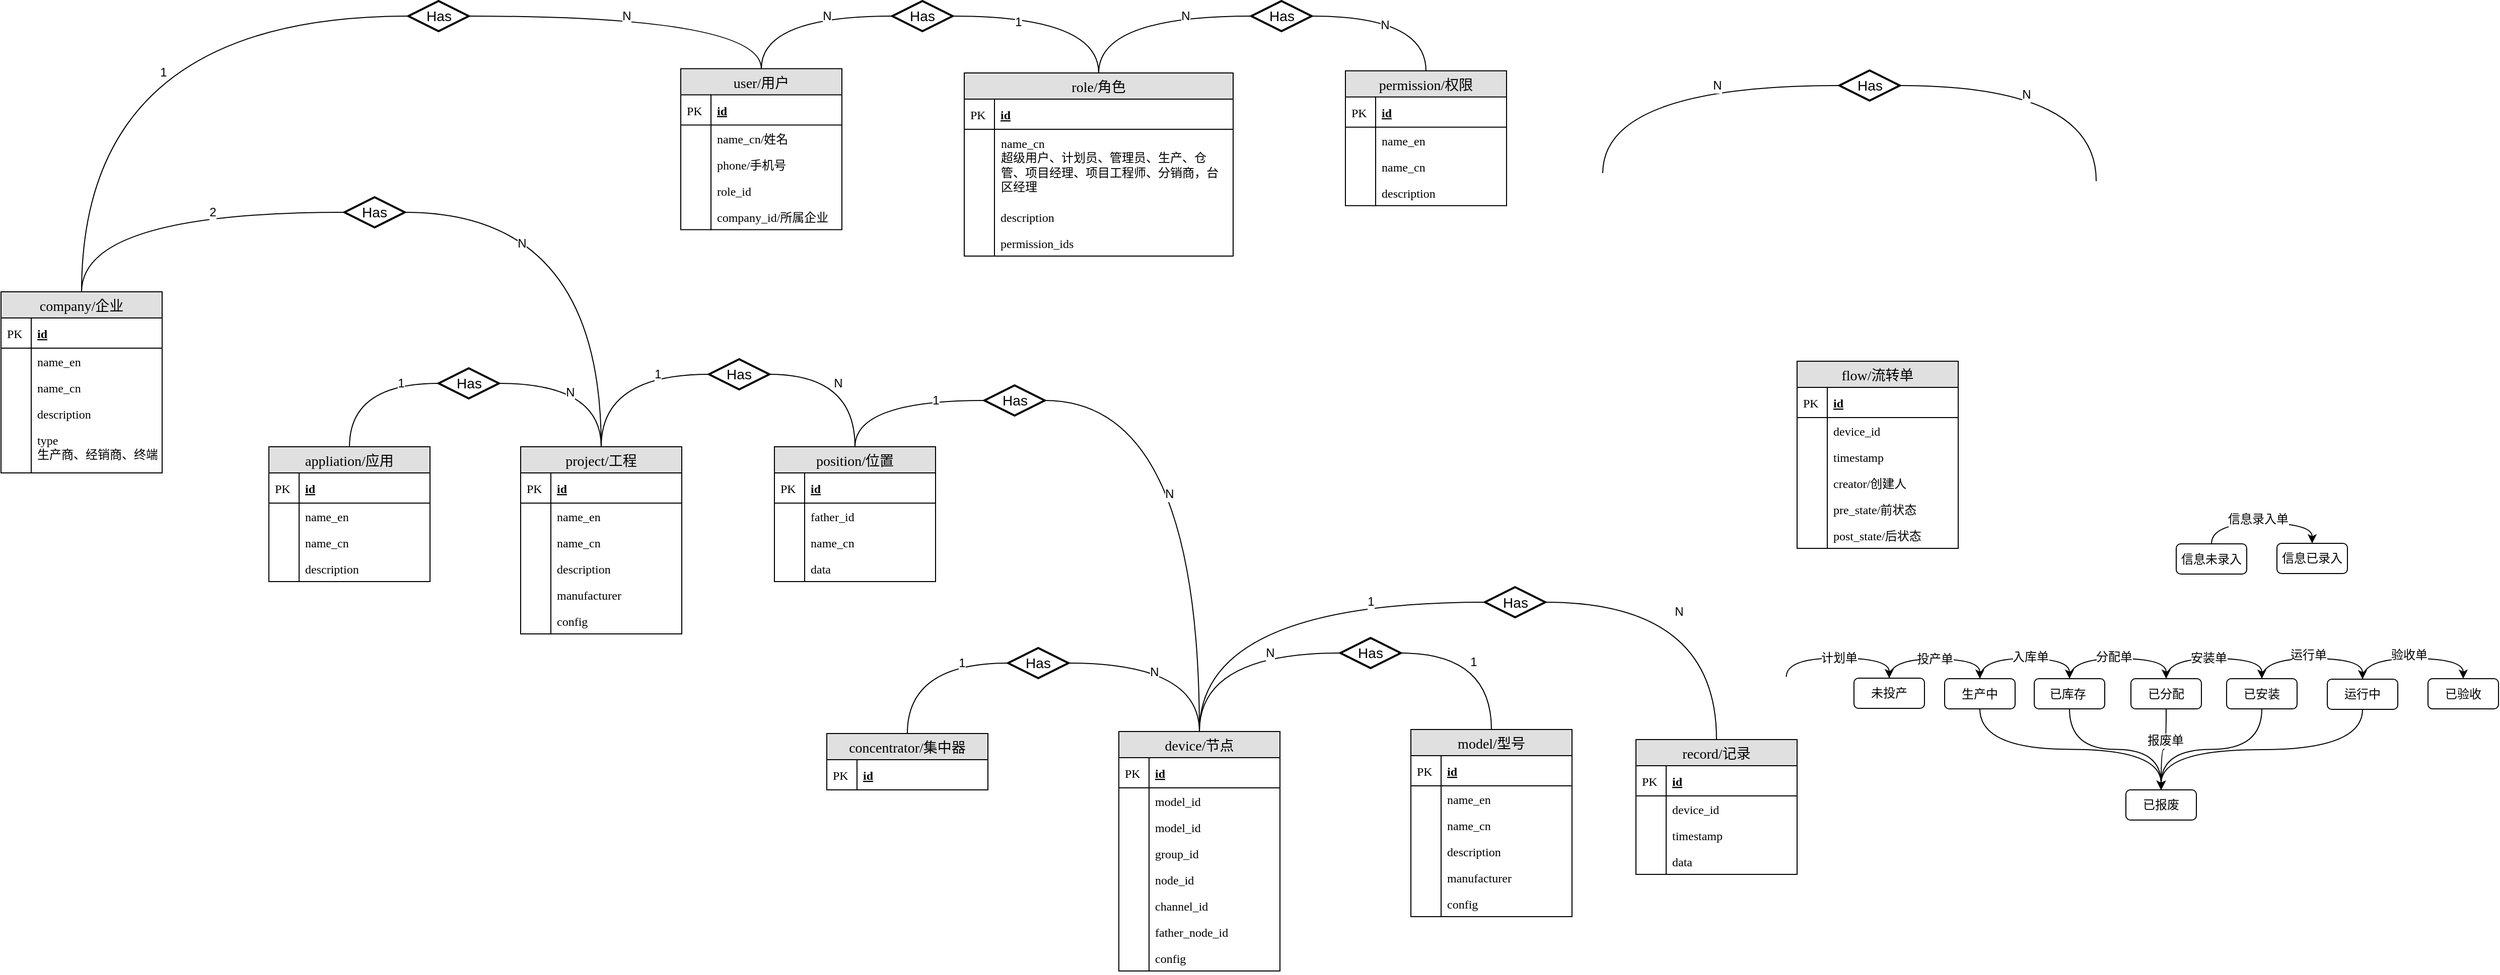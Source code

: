 <mxfile version="11.3.1" type="github" pages="1"><diagram id="4NbZDkRELjvkIWE12TbT" name="Page-1"><mxGraphModel dx="1688" dy="1744" grid="1" gridSize="10" guides="1" tooltips="1" connect="1" arrows="1" fold="1" page="1" pageScale="1" pageWidth="827" pageHeight="1169" math="0" shadow="0"><root><mxCell id="0"/><mxCell id="1" parent="0"/><mxCell id="Xx5HsLArQJzpY_jUVXhE-79" value="device/节点" style="swimlane;fontStyle=0;childLayout=stackLayout;horizontal=1;startSize=26;fillColor=#e0e0e0;horizontalStack=0;resizeParent=1;resizeParentMax=0;resizeLast=0;collapsible=1;marginBottom=0;swimlaneFillColor=#ffffff;align=center;fontSize=14;fontFamily=Tahoma;" parent="1" vertex="1"><mxGeometry x="370" y="52" width="160" height="238" as="geometry"><mxRectangle x="170" y="410" width="70" height="26" as="alternateBounds"/></mxGeometry></mxCell><mxCell id="Xx5HsLArQJzpY_jUVXhE-80" value="id" style="shape=partialRectangle;top=0;left=0;right=0;bottom=1;align=left;verticalAlign=middle;fillColor=none;spacingLeft=34;spacingRight=4;overflow=hidden;rotatable=0;points=[[0,0.5],[1,0.5]];portConstraint=eastwest;dropTarget=0;fontStyle=5;fontSize=12;fontFamily=Tahoma;" parent="Xx5HsLArQJzpY_jUVXhE-79" vertex="1"><mxGeometry y="26" width="160" height="30" as="geometry"/></mxCell><mxCell id="Xx5HsLArQJzpY_jUVXhE-81" value="PK" style="shape=partialRectangle;top=0;left=0;bottom=0;fillColor=none;align=left;verticalAlign=middle;spacingLeft=4;spacingRight=4;overflow=hidden;rotatable=0;points=[];portConstraint=eastwest;part=1;fontSize=12;fontFamily=Tahoma;" parent="Xx5HsLArQJzpY_jUVXhE-80" vertex="1" connectable="0"><mxGeometry width="30" height="30" as="geometry"/></mxCell><mxCell id="Xx5HsLArQJzpY_jUVXhE-82" value="model_id" style="shape=partialRectangle;top=0;left=0;right=0;bottom=0;align=left;verticalAlign=top;fillColor=none;spacingLeft=34;spacingRight=4;overflow=hidden;rotatable=0;points=[[0,0.5],[1,0.5]];portConstraint=eastwest;dropTarget=0;fontSize=12;fontFamily=Tahoma;" parent="Xx5HsLArQJzpY_jUVXhE-79" vertex="1"><mxGeometry y="56" width="160" height="26" as="geometry"/></mxCell><mxCell id="Xx5HsLArQJzpY_jUVXhE-83" value="" style="shape=partialRectangle;top=0;left=0;bottom=0;fillColor=none;align=left;verticalAlign=top;spacingLeft=4;spacingRight=4;overflow=hidden;rotatable=0;points=[];portConstraint=eastwest;part=1;fontSize=12;fontFamily=Tahoma;" parent="Xx5HsLArQJzpY_jUVXhE-82" vertex="1" connectable="0"><mxGeometry width="30" height="26" as="geometry"/></mxCell><mxCell id="Xx5HsLArQJzpY_jUVXhE-84" value="model_id" style="shape=partialRectangle;top=0;left=0;right=0;bottom=0;align=left;verticalAlign=top;fillColor=none;spacingLeft=34;spacingRight=4;overflow=hidden;rotatable=0;points=[[0,0.5],[1,0.5]];portConstraint=eastwest;dropTarget=0;fontSize=12;fontFamily=Tahoma;" parent="Xx5HsLArQJzpY_jUVXhE-79" vertex="1"><mxGeometry y="82" width="160" height="26" as="geometry"/></mxCell><mxCell id="Xx5HsLArQJzpY_jUVXhE-85" value="" style="shape=partialRectangle;top=0;left=0;bottom=0;fillColor=none;align=left;verticalAlign=top;spacingLeft=4;spacingRight=4;overflow=hidden;rotatable=0;points=[];portConstraint=eastwest;part=1;fontSize=12;fontFamily=Tahoma;" parent="Xx5HsLArQJzpY_jUVXhE-84" vertex="1" connectable="0"><mxGeometry width="30" height="26" as="geometry"/></mxCell><mxCell id="Xx5HsLArQJzpY_jUVXhE-86" value="group_id" style="shape=partialRectangle;top=0;left=0;right=0;bottom=0;align=left;verticalAlign=top;fillColor=none;spacingLeft=34;spacingRight=4;overflow=hidden;rotatable=0;points=[[0,0.5],[1,0.5]];portConstraint=eastwest;dropTarget=0;fontSize=12;fontFamily=Tahoma;" parent="Xx5HsLArQJzpY_jUVXhE-79" vertex="1"><mxGeometry y="108" width="160" height="26" as="geometry"/></mxCell><mxCell id="Xx5HsLArQJzpY_jUVXhE-87" value="" style="shape=partialRectangle;top=0;left=0;bottom=0;fillColor=none;align=left;verticalAlign=top;spacingLeft=4;spacingRight=4;overflow=hidden;rotatable=0;points=[];portConstraint=eastwest;part=1;fontSize=12;fontFamily=Tahoma;" parent="Xx5HsLArQJzpY_jUVXhE-86" vertex="1" connectable="0"><mxGeometry width="30" height="26" as="geometry"/></mxCell><mxCell id="Xx5HsLArQJzpY_jUVXhE-94" value="node_id" style="shape=partialRectangle;top=0;left=0;right=0;bottom=0;align=left;verticalAlign=top;fillColor=none;spacingLeft=34;spacingRight=4;overflow=hidden;rotatable=0;points=[[0,0.5],[1,0.5]];portConstraint=eastwest;dropTarget=0;fontSize=12;fontFamily=Tahoma;" parent="Xx5HsLArQJzpY_jUVXhE-79" vertex="1"><mxGeometry y="134" width="160" height="26" as="geometry"/></mxCell><mxCell id="Xx5HsLArQJzpY_jUVXhE-95" value="" style="shape=partialRectangle;top=0;left=0;bottom=0;fillColor=none;align=left;verticalAlign=top;spacingLeft=4;spacingRight=4;overflow=hidden;rotatable=0;points=[];portConstraint=eastwest;part=1;fontSize=12;fontFamily=Tahoma;" parent="Xx5HsLArQJzpY_jUVXhE-94" vertex="1" connectable="0"><mxGeometry width="30" height="26" as="geometry"/></mxCell><mxCell id="Xx5HsLArQJzpY_jUVXhE-96" value="channel_id" style="shape=partialRectangle;top=0;left=0;right=0;bottom=0;align=left;verticalAlign=top;fillColor=none;spacingLeft=34;spacingRight=4;overflow=hidden;rotatable=0;points=[[0,0.5],[1,0.5]];portConstraint=eastwest;dropTarget=0;fontSize=12;fontFamily=Tahoma;" parent="Xx5HsLArQJzpY_jUVXhE-79" vertex="1"><mxGeometry y="160" width="160" height="26" as="geometry"/></mxCell><mxCell id="Xx5HsLArQJzpY_jUVXhE-97" value="" style="shape=partialRectangle;top=0;left=0;bottom=0;fillColor=none;align=left;verticalAlign=top;spacingLeft=4;spacingRight=4;overflow=hidden;rotatable=0;points=[];portConstraint=eastwest;part=1;fontSize=12;fontFamily=Tahoma;" parent="Xx5HsLArQJzpY_jUVXhE-96" vertex="1" connectable="0"><mxGeometry width="30" height="26" as="geometry"/></mxCell><mxCell id="Xx5HsLArQJzpY_jUVXhE-98" value="father_node_id" style="shape=partialRectangle;top=0;left=0;right=0;bottom=0;align=left;verticalAlign=top;fillColor=none;spacingLeft=34;spacingRight=4;overflow=hidden;rotatable=0;points=[[0,0.5],[1,0.5]];portConstraint=eastwest;dropTarget=0;fontSize=12;fontFamily=Tahoma;" parent="Xx5HsLArQJzpY_jUVXhE-79" vertex="1"><mxGeometry y="186" width="160" height="26" as="geometry"/></mxCell><mxCell id="Xx5HsLArQJzpY_jUVXhE-99" value="" style="shape=partialRectangle;top=0;left=0;bottom=0;fillColor=none;align=left;verticalAlign=top;spacingLeft=4;spacingRight=4;overflow=hidden;rotatable=0;points=[];portConstraint=eastwest;part=1;fontSize=12;fontFamily=Tahoma;" parent="Xx5HsLArQJzpY_jUVXhE-98" vertex="1" connectable="0"><mxGeometry width="30" height="26" as="geometry"/></mxCell><mxCell id="Xx5HsLArQJzpY_jUVXhE-100" value="config" style="shape=partialRectangle;top=0;left=0;right=0;bottom=0;align=left;verticalAlign=top;fillColor=none;spacingLeft=34;spacingRight=4;overflow=hidden;rotatable=0;points=[[0,0.5],[1,0.5]];portConstraint=eastwest;dropTarget=0;fontSize=12;fontFamily=Tahoma;" parent="Xx5HsLArQJzpY_jUVXhE-79" vertex="1"><mxGeometry y="212" width="160" height="26" as="geometry"/></mxCell><mxCell id="Xx5HsLArQJzpY_jUVXhE-101" value="" style="shape=partialRectangle;top=0;left=0;bottom=0;fillColor=none;align=left;verticalAlign=top;spacingLeft=4;spacingRight=4;overflow=hidden;rotatable=0;points=[];portConstraint=eastwest;part=1;fontSize=12;fontFamily=Tahoma;" parent="Xx5HsLArQJzpY_jUVXhE-100" vertex="1" connectable="0"><mxGeometry width="30" height="26" as="geometry"/></mxCell><mxCell id="Xx5HsLArQJzpY_jUVXhE-102" value="model/型号" style="swimlane;fontStyle=0;childLayout=stackLayout;horizontal=1;startSize=26;fillColor=#e0e0e0;horizontalStack=0;resizeParent=1;resizeParentMax=0;resizeLast=0;collapsible=1;marginBottom=0;swimlaneFillColor=#ffffff;align=center;fontSize=14;fontFamily=Tahoma;" parent="1" vertex="1"><mxGeometry x="660" y="50" width="160" height="186" as="geometry"><mxRectangle x="170" y="410" width="70" height="26" as="alternateBounds"/></mxGeometry></mxCell><mxCell id="Xx5HsLArQJzpY_jUVXhE-103" value="id" style="shape=partialRectangle;top=0;left=0;right=0;bottom=1;align=left;verticalAlign=middle;fillColor=none;spacingLeft=34;spacingRight=4;overflow=hidden;rotatable=0;points=[[0,0.5],[1,0.5]];portConstraint=eastwest;dropTarget=0;fontStyle=5;fontSize=12;fontFamily=Tahoma;" parent="Xx5HsLArQJzpY_jUVXhE-102" vertex="1"><mxGeometry y="26" width="160" height="30" as="geometry"/></mxCell><mxCell id="Xx5HsLArQJzpY_jUVXhE-104" value="PK" style="shape=partialRectangle;top=0;left=0;bottom=0;fillColor=none;align=left;verticalAlign=middle;spacingLeft=4;spacingRight=4;overflow=hidden;rotatable=0;points=[];portConstraint=eastwest;part=1;fontSize=12;fontFamily=Tahoma;" parent="Xx5HsLArQJzpY_jUVXhE-103" vertex="1" connectable="0"><mxGeometry width="30" height="30" as="geometry"/></mxCell><mxCell id="Xx5HsLArQJzpY_jUVXhE-105" value="name_en" style="shape=partialRectangle;top=0;left=0;right=0;bottom=0;align=left;verticalAlign=top;fillColor=none;spacingLeft=34;spacingRight=4;overflow=hidden;rotatable=0;points=[[0,0.5],[1,0.5]];portConstraint=eastwest;dropTarget=0;fontSize=12;fontFamily=Tahoma;" parent="Xx5HsLArQJzpY_jUVXhE-102" vertex="1"><mxGeometry y="56" width="160" height="26" as="geometry"/></mxCell><mxCell id="Xx5HsLArQJzpY_jUVXhE-106" value="" style="shape=partialRectangle;top=0;left=0;bottom=0;fillColor=none;align=left;verticalAlign=top;spacingLeft=4;spacingRight=4;overflow=hidden;rotatable=0;points=[];portConstraint=eastwest;part=1;fontSize=12;fontFamily=Tahoma;" parent="Xx5HsLArQJzpY_jUVXhE-105" vertex="1" connectable="0"><mxGeometry width="30" height="26" as="geometry"/></mxCell><mxCell id="Xx5HsLArQJzpY_jUVXhE-107" value="name_cn" style="shape=partialRectangle;top=0;left=0;right=0;bottom=0;align=left;verticalAlign=top;fillColor=none;spacingLeft=34;spacingRight=4;overflow=hidden;rotatable=0;points=[[0,0.5],[1,0.5]];portConstraint=eastwest;dropTarget=0;fontSize=12;fontFamily=Tahoma;" parent="Xx5HsLArQJzpY_jUVXhE-102" vertex="1"><mxGeometry y="82" width="160" height="26" as="geometry"/></mxCell><mxCell id="Xx5HsLArQJzpY_jUVXhE-108" value="" style="shape=partialRectangle;top=0;left=0;bottom=0;fillColor=none;align=left;verticalAlign=top;spacingLeft=4;spacingRight=4;overflow=hidden;rotatable=0;points=[];portConstraint=eastwest;part=1;fontSize=12;fontFamily=Tahoma;" parent="Xx5HsLArQJzpY_jUVXhE-107" vertex="1" connectable="0"><mxGeometry width="30" height="26" as="geometry"/></mxCell><mxCell id="Xx5HsLArQJzpY_jUVXhE-109" value="description" style="shape=partialRectangle;top=0;left=0;right=0;bottom=0;align=left;verticalAlign=top;fillColor=none;spacingLeft=34;spacingRight=4;overflow=hidden;rotatable=0;points=[[0,0.5],[1,0.5]];portConstraint=eastwest;dropTarget=0;fontSize=12;fontFamily=Tahoma;" parent="Xx5HsLArQJzpY_jUVXhE-102" vertex="1"><mxGeometry y="108" width="160" height="26" as="geometry"/></mxCell><mxCell id="Xx5HsLArQJzpY_jUVXhE-110" value="" style="shape=partialRectangle;top=0;left=0;bottom=0;fillColor=none;align=left;verticalAlign=top;spacingLeft=4;spacingRight=4;overflow=hidden;rotatable=0;points=[];portConstraint=eastwest;part=1;fontSize=12;fontFamily=Tahoma;" parent="Xx5HsLArQJzpY_jUVXhE-109" vertex="1" connectable="0"><mxGeometry width="30" height="26" as="geometry"/></mxCell><mxCell id="Xx5HsLArQJzpY_jUVXhE-111" value="manufacturer" style="shape=partialRectangle;top=0;left=0;right=0;bottom=0;align=left;verticalAlign=top;fillColor=none;spacingLeft=34;spacingRight=4;overflow=hidden;rotatable=0;points=[[0,0.5],[1,0.5]];portConstraint=eastwest;dropTarget=0;fontSize=12;fontFamily=Tahoma;" parent="Xx5HsLArQJzpY_jUVXhE-102" vertex="1"><mxGeometry y="134" width="160" height="26" as="geometry"/></mxCell><mxCell id="Xx5HsLArQJzpY_jUVXhE-112" value="" style="shape=partialRectangle;top=0;left=0;bottom=0;fillColor=none;align=left;verticalAlign=top;spacingLeft=4;spacingRight=4;overflow=hidden;rotatable=0;points=[];portConstraint=eastwest;part=1;fontSize=12;fontFamily=Tahoma;" parent="Xx5HsLArQJzpY_jUVXhE-111" vertex="1" connectable="0"><mxGeometry width="30" height="26" as="geometry"/></mxCell><mxCell id="Xx5HsLArQJzpY_jUVXhE-117" value="config" style="shape=partialRectangle;top=0;left=0;right=0;bottom=0;align=left;verticalAlign=top;fillColor=none;spacingLeft=34;spacingRight=4;overflow=hidden;rotatable=0;points=[[0,0.5],[1,0.5]];portConstraint=eastwest;dropTarget=0;fontSize=12;fontFamily=Tahoma;" parent="Xx5HsLArQJzpY_jUVXhE-102" vertex="1"><mxGeometry y="160" width="160" height="26" as="geometry"/></mxCell><mxCell id="Xx5HsLArQJzpY_jUVXhE-118" value="" style="shape=partialRectangle;top=0;left=0;bottom=0;fillColor=none;align=left;verticalAlign=top;spacingLeft=4;spacingRight=4;overflow=hidden;rotatable=0;points=[];portConstraint=eastwest;part=1;fontSize=12;fontFamily=Tahoma;" parent="Xx5HsLArQJzpY_jUVXhE-117" vertex="1" connectable="0"><mxGeometry width="30" height="26" as="geometry"/></mxCell><mxCell id="NFAADGUGEGQ7Gda7TU0p-1" value="appliation/应用" style="swimlane;fontStyle=0;childLayout=stackLayout;horizontal=1;startSize=26;fillColor=#e0e0e0;horizontalStack=0;resizeParent=1;resizeParentMax=0;resizeLast=0;collapsible=1;marginBottom=0;swimlaneFillColor=#ffffff;align=center;fontSize=14;fontFamily=Tahoma;" parent="1" vertex="1"><mxGeometry x="-474" y="-231" width="160" height="134" as="geometry"><mxRectangle x="170" y="410" width="70" height="26" as="alternateBounds"/></mxGeometry></mxCell><mxCell id="NFAADGUGEGQ7Gda7TU0p-2" value="id" style="shape=partialRectangle;top=0;left=0;right=0;bottom=1;align=left;verticalAlign=middle;fillColor=none;spacingLeft=34;spacingRight=4;overflow=hidden;rotatable=0;points=[[0,0.5],[1,0.5]];portConstraint=eastwest;dropTarget=0;fontStyle=5;fontSize=12;fontFamily=Tahoma;" parent="NFAADGUGEGQ7Gda7TU0p-1" vertex="1"><mxGeometry y="26" width="160" height="30" as="geometry"/></mxCell><mxCell id="NFAADGUGEGQ7Gda7TU0p-3" value="PK" style="shape=partialRectangle;top=0;left=0;bottom=0;fillColor=none;align=left;verticalAlign=middle;spacingLeft=4;spacingRight=4;overflow=hidden;rotatable=0;points=[];portConstraint=eastwest;part=1;fontSize=12;fontFamily=Tahoma;" parent="NFAADGUGEGQ7Gda7TU0p-2" vertex="1" connectable="0"><mxGeometry width="30" height="30" as="geometry"/></mxCell><mxCell id="NFAADGUGEGQ7Gda7TU0p-4" value="name_en" style="shape=partialRectangle;top=0;left=0;right=0;bottom=0;align=left;verticalAlign=top;fillColor=none;spacingLeft=34;spacingRight=4;overflow=hidden;rotatable=0;points=[[0,0.5],[1,0.5]];portConstraint=eastwest;dropTarget=0;fontSize=12;fontFamily=Tahoma;" parent="NFAADGUGEGQ7Gda7TU0p-1" vertex="1"><mxGeometry y="56" width="160" height="26" as="geometry"/></mxCell><mxCell id="NFAADGUGEGQ7Gda7TU0p-5" value="" style="shape=partialRectangle;top=0;left=0;bottom=0;fillColor=none;align=left;verticalAlign=top;spacingLeft=4;spacingRight=4;overflow=hidden;rotatable=0;points=[];portConstraint=eastwest;part=1;fontSize=12;fontFamily=Tahoma;" parent="NFAADGUGEGQ7Gda7TU0p-4" vertex="1" connectable="0"><mxGeometry width="30" height="26" as="geometry"/></mxCell><mxCell id="NFAADGUGEGQ7Gda7TU0p-6" value="name_cn" style="shape=partialRectangle;top=0;left=0;right=0;bottom=0;align=left;verticalAlign=top;fillColor=none;spacingLeft=34;spacingRight=4;overflow=hidden;rotatable=0;points=[[0,0.5],[1,0.5]];portConstraint=eastwest;dropTarget=0;fontSize=12;fontFamily=Tahoma;" parent="NFAADGUGEGQ7Gda7TU0p-1" vertex="1"><mxGeometry y="82" width="160" height="26" as="geometry"/></mxCell><mxCell id="NFAADGUGEGQ7Gda7TU0p-7" value="" style="shape=partialRectangle;top=0;left=0;bottom=0;fillColor=none;align=left;verticalAlign=top;spacingLeft=4;spacingRight=4;overflow=hidden;rotatable=0;points=[];portConstraint=eastwest;part=1;fontSize=12;fontFamily=Tahoma;" parent="NFAADGUGEGQ7Gda7TU0p-6" vertex="1" connectable="0"><mxGeometry width="30" height="26" as="geometry"/></mxCell><mxCell id="NFAADGUGEGQ7Gda7TU0p-8" value="description" style="shape=partialRectangle;top=0;left=0;right=0;bottom=0;align=left;verticalAlign=top;fillColor=none;spacingLeft=34;spacingRight=4;overflow=hidden;rotatable=0;points=[[0,0.5],[1,0.5]];portConstraint=eastwest;dropTarget=0;fontSize=12;fontFamily=Tahoma;" parent="NFAADGUGEGQ7Gda7TU0p-1" vertex="1"><mxGeometry y="108" width="160" height="26" as="geometry"/></mxCell><mxCell id="NFAADGUGEGQ7Gda7TU0p-9" value="" style="shape=partialRectangle;top=0;left=0;bottom=0;fillColor=none;align=left;verticalAlign=top;spacingLeft=4;spacingRight=4;overflow=hidden;rotatable=0;points=[];portConstraint=eastwest;part=1;fontSize=12;fontFamily=Tahoma;" parent="NFAADGUGEGQ7Gda7TU0p-8" vertex="1" connectable="0"><mxGeometry width="30" height="26" as="geometry"/></mxCell><mxCell id="NFAADGUGEGQ7Gda7TU0p-14" value="company/企业" style="swimlane;fontStyle=0;childLayout=stackLayout;horizontal=1;startSize=26;fillColor=#e0e0e0;horizontalStack=0;resizeParent=1;resizeParentMax=0;resizeLast=0;collapsible=1;marginBottom=0;swimlaneFillColor=#ffffff;align=center;fontSize=14;fontFamily=Tahoma;" parent="1" vertex="1"><mxGeometry x="-740" y="-385" width="160" height="180" as="geometry"><mxRectangle x="170" y="410" width="70" height="26" as="alternateBounds"/></mxGeometry></mxCell><mxCell id="NFAADGUGEGQ7Gda7TU0p-15" value="id" style="shape=partialRectangle;top=0;left=0;right=0;bottom=1;align=left;verticalAlign=middle;fillColor=none;spacingLeft=34;spacingRight=4;overflow=hidden;rotatable=0;points=[[0,0.5],[1,0.5]];portConstraint=eastwest;dropTarget=0;fontStyle=5;fontSize=12;fontFamily=Tahoma;" parent="NFAADGUGEGQ7Gda7TU0p-14" vertex="1"><mxGeometry y="26" width="160" height="30" as="geometry"/></mxCell><mxCell id="NFAADGUGEGQ7Gda7TU0p-16" value="PK" style="shape=partialRectangle;top=0;left=0;bottom=0;fillColor=none;align=left;verticalAlign=middle;spacingLeft=4;spacingRight=4;overflow=hidden;rotatable=0;points=[];portConstraint=eastwest;part=1;fontSize=12;fontFamily=Tahoma;" parent="NFAADGUGEGQ7Gda7TU0p-15" vertex="1" connectable="0"><mxGeometry width="30" height="30" as="geometry"/></mxCell><mxCell id="NFAADGUGEGQ7Gda7TU0p-17" value="name_en" style="shape=partialRectangle;top=0;left=0;right=0;bottom=0;align=left;verticalAlign=top;fillColor=none;spacingLeft=34;spacingRight=4;overflow=hidden;rotatable=0;points=[[0,0.5],[1,0.5]];portConstraint=eastwest;dropTarget=0;fontSize=12;fontFamily=Tahoma;" parent="NFAADGUGEGQ7Gda7TU0p-14" vertex="1"><mxGeometry y="56" width="160" height="26" as="geometry"/></mxCell><mxCell id="NFAADGUGEGQ7Gda7TU0p-18" value="" style="shape=partialRectangle;top=0;left=0;bottom=0;fillColor=none;align=left;verticalAlign=top;spacingLeft=4;spacingRight=4;overflow=hidden;rotatable=0;points=[];portConstraint=eastwest;part=1;fontSize=12;fontFamily=Tahoma;" parent="NFAADGUGEGQ7Gda7TU0p-17" vertex="1" connectable="0"><mxGeometry width="30" height="26" as="geometry"/></mxCell><mxCell id="NFAADGUGEGQ7Gda7TU0p-19" value="name_cn" style="shape=partialRectangle;top=0;left=0;right=0;bottom=0;align=left;verticalAlign=top;fillColor=none;spacingLeft=34;spacingRight=4;overflow=hidden;rotatable=0;points=[[0,0.5],[1,0.5]];portConstraint=eastwest;dropTarget=0;fontSize=12;fontFamily=Tahoma;" parent="NFAADGUGEGQ7Gda7TU0p-14" vertex="1"><mxGeometry y="82" width="160" height="26" as="geometry"/></mxCell><mxCell id="NFAADGUGEGQ7Gda7TU0p-20" value="" style="shape=partialRectangle;top=0;left=0;bottom=0;fillColor=none;align=left;verticalAlign=top;spacingLeft=4;spacingRight=4;overflow=hidden;rotatable=0;points=[];portConstraint=eastwest;part=1;fontSize=12;fontFamily=Tahoma;" parent="NFAADGUGEGQ7Gda7TU0p-19" vertex="1" connectable="0"><mxGeometry width="30" height="26" as="geometry"/></mxCell><mxCell id="NFAADGUGEGQ7Gda7TU0p-21" value="description" style="shape=partialRectangle;top=0;left=0;right=0;bottom=0;align=left;verticalAlign=top;fillColor=none;spacingLeft=34;spacingRight=4;overflow=hidden;rotatable=0;points=[[0,0.5],[1,0.5]];portConstraint=eastwest;dropTarget=0;fontSize=12;fontFamily=Tahoma;" parent="NFAADGUGEGQ7Gda7TU0p-14" vertex="1"><mxGeometry y="108" width="160" height="26" as="geometry"/></mxCell><mxCell id="NFAADGUGEGQ7Gda7TU0p-22" value="" style="shape=partialRectangle;top=0;left=0;bottom=0;fillColor=none;align=left;verticalAlign=top;spacingLeft=4;spacingRight=4;overflow=hidden;rotatable=0;points=[];portConstraint=eastwest;part=1;fontSize=12;fontFamily=Tahoma;" parent="NFAADGUGEGQ7Gda7TU0p-21" vertex="1" connectable="0"><mxGeometry width="30" height="26" as="geometry"/></mxCell><mxCell id="NFAADGUGEGQ7Gda7TU0p-200" value="type&#10;生产商、经销商、终端" style="shape=partialRectangle;top=0;left=0;right=0;bottom=0;align=left;verticalAlign=top;fillColor=none;spacingLeft=34;spacingRight=4;overflow=hidden;rotatable=0;points=[[0,0.5],[1,0.5]];portConstraint=eastwest;dropTarget=0;fontSize=12;fontFamily=Tahoma;" parent="NFAADGUGEGQ7Gda7TU0p-14" vertex="1"><mxGeometry y="134" width="160" height="46" as="geometry"/></mxCell><mxCell id="NFAADGUGEGQ7Gda7TU0p-201" value="" style="shape=partialRectangle;top=0;left=0;bottom=0;fillColor=none;align=left;verticalAlign=top;spacingLeft=4;spacingRight=4;overflow=hidden;rotatable=0;points=[];portConstraint=eastwest;part=1;fontSize=12;fontFamily=Tahoma;" parent="NFAADGUGEGQ7Gda7TU0p-200" vertex="1" connectable="0"><mxGeometry width="30" height="46" as="geometry"/></mxCell><mxCell id="NFAADGUGEGQ7Gda7TU0p-27" value="project/工程" style="swimlane;fontStyle=0;childLayout=stackLayout;horizontal=1;startSize=26;fillColor=#e0e0e0;horizontalStack=0;resizeParent=1;resizeParentMax=0;resizeLast=0;collapsible=1;marginBottom=0;swimlaneFillColor=#ffffff;align=center;fontSize=14;fontFamily=Tahoma;" parent="1" vertex="1"><mxGeometry x="-224" y="-231" width="160" height="186" as="geometry"><mxRectangle x="170" y="410" width="70" height="26" as="alternateBounds"/></mxGeometry></mxCell><mxCell id="NFAADGUGEGQ7Gda7TU0p-28" value="id" style="shape=partialRectangle;top=0;left=0;right=0;bottom=1;align=left;verticalAlign=middle;fillColor=none;spacingLeft=34;spacingRight=4;overflow=hidden;rotatable=0;points=[[0,0.5],[1,0.5]];portConstraint=eastwest;dropTarget=0;fontStyle=5;fontSize=12;fontFamily=Tahoma;" parent="NFAADGUGEGQ7Gda7TU0p-27" vertex="1"><mxGeometry y="26" width="160" height="30" as="geometry"/></mxCell><mxCell id="NFAADGUGEGQ7Gda7TU0p-29" value="PK" style="shape=partialRectangle;top=0;left=0;bottom=0;fillColor=none;align=left;verticalAlign=middle;spacingLeft=4;spacingRight=4;overflow=hidden;rotatable=0;points=[];portConstraint=eastwest;part=1;fontSize=12;fontFamily=Tahoma;" parent="NFAADGUGEGQ7Gda7TU0p-28" vertex="1" connectable="0"><mxGeometry width="30" height="30" as="geometry"/></mxCell><mxCell id="NFAADGUGEGQ7Gda7TU0p-30" value="name_en" style="shape=partialRectangle;top=0;left=0;right=0;bottom=0;align=left;verticalAlign=top;fillColor=none;spacingLeft=34;spacingRight=4;overflow=hidden;rotatable=0;points=[[0,0.5],[1,0.5]];portConstraint=eastwest;dropTarget=0;fontSize=12;fontFamily=Tahoma;" parent="NFAADGUGEGQ7Gda7TU0p-27" vertex="1"><mxGeometry y="56" width="160" height="26" as="geometry"/></mxCell><mxCell id="NFAADGUGEGQ7Gda7TU0p-31" value="" style="shape=partialRectangle;top=0;left=0;bottom=0;fillColor=none;align=left;verticalAlign=top;spacingLeft=4;spacingRight=4;overflow=hidden;rotatable=0;points=[];portConstraint=eastwest;part=1;fontSize=12;fontFamily=Tahoma;" parent="NFAADGUGEGQ7Gda7TU0p-30" vertex="1" connectable="0"><mxGeometry width="30" height="26" as="geometry"/></mxCell><mxCell id="NFAADGUGEGQ7Gda7TU0p-32" value="name_cn" style="shape=partialRectangle;top=0;left=0;right=0;bottom=0;align=left;verticalAlign=top;fillColor=none;spacingLeft=34;spacingRight=4;overflow=hidden;rotatable=0;points=[[0,0.5],[1,0.5]];portConstraint=eastwest;dropTarget=0;fontSize=12;fontFamily=Tahoma;" parent="NFAADGUGEGQ7Gda7TU0p-27" vertex="1"><mxGeometry y="82" width="160" height="26" as="geometry"/></mxCell><mxCell id="NFAADGUGEGQ7Gda7TU0p-33" value="" style="shape=partialRectangle;top=0;left=0;bottom=0;fillColor=none;align=left;verticalAlign=top;spacingLeft=4;spacingRight=4;overflow=hidden;rotatable=0;points=[];portConstraint=eastwest;part=1;fontSize=12;fontFamily=Tahoma;" parent="NFAADGUGEGQ7Gda7TU0p-32" vertex="1" connectable="0"><mxGeometry width="30" height="26" as="geometry"/></mxCell><mxCell id="NFAADGUGEGQ7Gda7TU0p-34" value="description" style="shape=partialRectangle;top=0;left=0;right=0;bottom=0;align=left;verticalAlign=top;fillColor=none;spacingLeft=34;spacingRight=4;overflow=hidden;rotatable=0;points=[[0,0.5],[1,0.5]];portConstraint=eastwest;dropTarget=0;fontSize=12;fontFamily=Tahoma;" parent="NFAADGUGEGQ7Gda7TU0p-27" vertex="1"><mxGeometry y="108" width="160" height="26" as="geometry"/></mxCell><mxCell id="NFAADGUGEGQ7Gda7TU0p-35" value="" style="shape=partialRectangle;top=0;left=0;bottom=0;fillColor=none;align=left;verticalAlign=top;spacingLeft=4;spacingRight=4;overflow=hidden;rotatable=0;points=[];portConstraint=eastwest;part=1;fontSize=12;fontFamily=Tahoma;" parent="NFAADGUGEGQ7Gda7TU0p-34" vertex="1" connectable="0"><mxGeometry width="30" height="26" as="geometry"/></mxCell><mxCell id="NFAADGUGEGQ7Gda7TU0p-36" value="manufacturer" style="shape=partialRectangle;top=0;left=0;right=0;bottom=0;align=left;verticalAlign=top;fillColor=none;spacingLeft=34;spacingRight=4;overflow=hidden;rotatable=0;points=[[0,0.5],[1,0.5]];portConstraint=eastwest;dropTarget=0;fontSize=12;fontFamily=Tahoma;" parent="NFAADGUGEGQ7Gda7TU0p-27" vertex="1"><mxGeometry y="134" width="160" height="26" as="geometry"/></mxCell><mxCell id="NFAADGUGEGQ7Gda7TU0p-37" value="" style="shape=partialRectangle;top=0;left=0;bottom=0;fillColor=none;align=left;verticalAlign=top;spacingLeft=4;spacingRight=4;overflow=hidden;rotatable=0;points=[];portConstraint=eastwest;part=1;fontSize=12;fontFamily=Tahoma;" parent="NFAADGUGEGQ7Gda7TU0p-36" vertex="1" connectable="0"><mxGeometry width="30" height="26" as="geometry"/></mxCell><mxCell id="NFAADGUGEGQ7Gda7TU0p-38" value="config" style="shape=partialRectangle;top=0;left=0;right=0;bottom=0;align=left;verticalAlign=top;fillColor=none;spacingLeft=34;spacingRight=4;overflow=hidden;rotatable=0;points=[[0,0.5],[1,0.5]];portConstraint=eastwest;dropTarget=0;fontSize=12;fontFamily=Tahoma;" parent="NFAADGUGEGQ7Gda7TU0p-27" vertex="1"><mxGeometry y="160" width="160" height="26" as="geometry"/></mxCell><mxCell id="NFAADGUGEGQ7Gda7TU0p-39" value="" style="shape=partialRectangle;top=0;left=0;bottom=0;fillColor=none;align=left;verticalAlign=top;spacingLeft=4;spacingRight=4;overflow=hidden;rotatable=0;points=[];portConstraint=eastwest;part=1;fontSize=12;fontFamily=Tahoma;" parent="NFAADGUGEGQ7Gda7TU0p-38" vertex="1" connectable="0"><mxGeometry width="30" height="26" as="geometry"/></mxCell><mxCell id="NFAADGUGEGQ7Gda7TU0p-96" style="edgeStyle=orthogonalEdgeStyle;curved=1;rounded=0;orthogonalLoop=1;jettySize=auto;html=1;exitX=1;exitY=0.5;exitDx=0;exitDy=0;entryX=0.5;entryY=0;entryDx=0;entryDy=0;endArrow=none;endFill=0;" parent="1" source="NFAADGUGEGQ7Gda7TU0p-99" target="NFAADGUGEGQ7Gda7TU0p-53" edge="1"><mxGeometry relative="1" as="geometry"><Array as="points"/></mxGeometry></mxCell><mxCell id="NFAADGUGEGQ7Gda7TU0p-102" value="1" style="text;html=1;resizable=0;points=[];align=center;verticalAlign=middle;labelBackgroundColor=#ffffff;fontColor=#000000;" parent="NFAADGUGEGQ7Gda7TU0p-96" vertex="1" connectable="0"><mxGeometry x="-0.356" y="-6" relative="1" as="geometry"><mxPoint as="offset"/></mxGeometry></mxCell><mxCell id="NFAADGUGEGQ7Gda7TU0p-40" value="user/用户" style="swimlane;fontStyle=0;childLayout=stackLayout;horizontal=1;startSize=26;fillColor=#e0e0e0;horizontalStack=0;resizeParent=1;resizeParentMax=0;resizeLast=0;collapsible=1;marginBottom=0;swimlaneFillColor=#ffffff;align=center;fontSize=14;fontFamily=Tahoma;" parent="1" vertex="1"><mxGeometry x="-65" y="-606.714" width="160" height="160" as="geometry"><mxRectangle x="170" y="410" width="70" height="26" as="alternateBounds"/></mxGeometry></mxCell><mxCell id="NFAADGUGEGQ7Gda7TU0p-41" value="id" style="shape=partialRectangle;top=0;left=0;right=0;bottom=1;align=left;verticalAlign=middle;fillColor=none;spacingLeft=34;spacingRight=4;overflow=hidden;rotatable=0;points=[[0,0.5],[1,0.5]];portConstraint=eastwest;dropTarget=0;fontStyle=5;fontSize=12;fontFamily=Tahoma;" parent="NFAADGUGEGQ7Gda7TU0p-40" vertex="1"><mxGeometry y="26" width="160" height="30" as="geometry"/></mxCell><mxCell id="NFAADGUGEGQ7Gda7TU0p-42" value="PK" style="shape=partialRectangle;top=0;left=0;bottom=0;fillColor=none;align=left;verticalAlign=middle;spacingLeft=4;spacingRight=4;overflow=hidden;rotatable=0;points=[];portConstraint=eastwest;part=1;fontSize=12;fontFamily=Tahoma;" parent="NFAADGUGEGQ7Gda7TU0p-41" vertex="1" connectable="0"><mxGeometry width="30" height="30" as="geometry"/></mxCell><mxCell id="NFAADGUGEGQ7Gda7TU0p-45" value="name_cn/姓名" style="shape=partialRectangle;top=0;left=0;right=0;bottom=0;align=left;verticalAlign=top;fillColor=none;spacingLeft=34;spacingRight=4;overflow=hidden;rotatable=0;points=[[0,0.5],[1,0.5]];portConstraint=eastwest;dropTarget=0;fontSize=12;fontFamily=Tahoma;" parent="NFAADGUGEGQ7Gda7TU0p-40" vertex="1"><mxGeometry y="56" width="160" height="26" as="geometry"/></mxCell><mxCell id="NFAADGUGEGQ7Gda7TU0p-46" value="" style="shape=partialRectangle;top=0;left=0;bottom=0;fillColor=none;align=left;verticalAlign=top;spacingLeft=4;spacingRight=4;overflow=hidden;rotatable=0;points=[];portConstraint=eastwest;part=1;fontSize=12;fontFamily=Tahoma;" parent="NFAADGUGEGQ7Gda7TU0p-45" vertex="1" connectable="0"><mxGeometry width="30" height="26" as="geometry"/></mxCell><mxCell id="NFAADGUGEGQ7Gda7TU0p-47" value="phone/手机号" style="shape=partialRectangle;top=0;left=0;right=0;bottom=0;align=left;verticalAlign=top;fillColor=none;spacingLeft=34;spacingRight=4;overflow=hidden;rotatable=0;points=[[0,0.5],[1,0.5]];portConstraint=eastwest;dropTarget=0;fontSize=12;fontFamily=Tahoma;" parent="NFAADGUGEGQ7Gda7TU0p-40" vertex="1"><mxGeometry y="82" width="160" height="26" as="geometry"/></mxCell><mxCell id="NFAADGUGEGQ7Gda7TU0p-48" value="" style="shape=partialRectangle;top=0;left=0;bottom=0;fillColor=none;align=left;verticalAlign=top;spacingLeft=4;spacingRight=4;overflow=hidden;rotatable=0;points=[];portConstraint=eastwest;part=1;fontSize=12;fontFamily=Tahoma;" parent="NFAADGUGEGQ7Gda7TU0p-47" vertex="1" connectable="0"><mxGeometry width="30" height="26" as="geometry"/></mxCell><mxCell id="NFAADGUGEGQ7Gda7TU0p-49" value="role_id" style="shape=partialRectangle;top=0;left=0;right=0;bottom=0;align=left;verticalAlign=top;fillColor=none;spacingLeft=34;spacingRight=4;overflow=hidden;rotatable=0;points=[[0,0.5],[1,0.5]];portConstraint=eastwest;dropTarget=0;fontSize=12;fontFamily=Tahoma;" parent="NFAADGUGEGQ7Gda7TU0p-40" vertex="1"><mxGeometry y="108" width="160" height="26" as="geometry"/></mxCell><mxCell id="NFAADGUGEGQ7Gda7TU0p-50" value="" style="shape=partialRectangle;top=0;left=0;bottom=0;fillColor=none;align=left;verticalAlign=top;spacingLeft=4;spacingRight=4;overflow=hidden;rotatable=0;points=[];portConstraint=eastwest;part=1;fontSize=12;fontFamily=Tahoma;" parent="NFAADGUGEGQ7Gda7TU0p-49" vertex="1" connectable="0"><mxGeometry width="30" height="26" as="geometry"/></mxCell><mxCell id="NFAADGUGEGQ7Gda7TU0p-51" value="company_id/所属企业" style="shape=partialRectangle;top=0;left=0;right=0;bottom=0;align=left;verticalAlign=top;fillColor=none;spacingLeft=34;spacingRight=4;overflow=hidden;rotatable=0;points=[[0,0.5],[1,0.5]];portConstraint=eastwest;dropTarget=0;fontSize=12;fontFamily=Tahoma;" parent="NFAADGUGEGQ7Gda7TU0p-40" vertex="1"><mxGeometry y="134" width="160" height="26" as="geometry"/></mxCell><mxCell id="NFAADGUGEGQ7Gda7TU0p-52" value="" style="shape=partialRectangle;top=0;left=0;bottom=0;fillColor=none;align=left;verticalAlign=top;spacingLeft=4;spacingRight=4;overflow=hidden;rotatable=0;points=[];portConstraint=eastwest;part=1;fontSize=12;fontFamily=Tahoma;" parent="NFAADGUGEGQ7Gda7TU0p-51" vertex="1" connectable="0"><mxGeometry width="30" height="26" as="geometry"/></mxCell><mxCell id="NFAADGUGEGQ7Gda7TU0p-53" value="role/角色" style="swimlane;fontStyle=0;childLayout=stackLayout;horizontal=1;startSize=26;fillColor=#e0e0e0;horizontalStack=0;resizeParent=1;resizeParentMax=0;resizeLast=0;collapsible=1;marginBottom=0;swimlaneFillColor=#ffffff;align=center;fontSize=14;fontFamily=Tahoma;" parent="1" vertex="1"><mxGeometry x="216.5" y="-602.5" width="267" height="182" as="geometry"><mxRectangle x="170" y="410" width="70" height="26" as="alternateBounds"/></mxGeometry></mxCell><mxCell id="NFAADGUGEGQ7Gda7TU0p-54" value="id" style="shape=partialRectangle;top=0;left=0;right=0;bottom=1;align=left;verticalAlign=middle;fillColor=none;spacingLeft=34;spacingRight=4;overflow=hidden;rotatable=0;points=[[0,0.5],[1,0.5]];portConstraint=eastwest;dropTarget=0;fontStyle=5;fontSize=12;fontFamily=Tahoma;" parent="NFAADGUGEGQ7Gda7TU0p-53" vertex="1"><mxGeometry y="26" width="267" height="30" as="geometry"/></mxCell><mxCell id="NFAADGUGEGQ7Gda7TU0p-55" value="PK" style="shape=partialRectangle;top=0;left=0;bottom=0;fillColor=none;align=left;verticalAlign=middle;spacingLeft=4;spacingRight=4;overflow=hidden;rotatable=0;points=[];portConstraint=eastwest;part=1;fontSize=12;fontFamily=Tahoma;" parent="NFAADGUGEGQ7Gda7TU0p-54" vertex="1" connectable="0"><mxGeometry width="30" height="30" as="geometry"/></mxCell><mxCell id="NFAADGUGEGQ7Gda7TU0p-58" value="name_cn&#10;超级用户、计划员、管理员、生产、仓管、项目经理、项目工程师、分销商，台区经理" style="shape=partialRectangle;top=0;left=0;right=0;bottom=0;align=left;verticalAlign=top;fillColor=none;spacingLeft=34;spacingRight=4;overflow=hidden;rotatable=0;points=[[0,0.5],[1,0.5]];portConstraint=eastwest;dropTarget=0;fontSize=12;fontFamily=Tahoma;whiteSpace=wrap;fontColor=#000000;textDirection=ltr;horizontal=1;labelBackgroundColor=none;labelBorderColor=none;" parent="NFAADGUGEGQ7Gda7TU0p-53" vertex="1"><mxGeometry y="56" width="267" height="74" as="geometry"/></mxCell><mxCell id="NFAADGUGEGQ7Gda7TU0p-59" value="" style="shape=partialRectangle;top=0;left=0;bottom=0;fillColor=none;align=left;verticalAlign=top;spacingLeft=4;spacingRight=4;overflow=hidden;rotatable=0;points=[];portConstraint=eastwest;part=1;fontSize=12;fontFamily=Tahoma;" parent="NFAADGUGEGQ7Gda7TU0p-58" vertex="1" connectable="0"><mxGeometry width="30" height="74" as="geometry"/></mxCell><mxCell id="NFAADGUGEGQ7Gda7TU0p-60" value="description" style="shape=partialRectangle;top=0;left=0;right=0;bottom=0;align=left;verticalAlign=top;fillColor=none;spacingLeft=34;spacingRight=4;overflow=hidden;rotatable=0;points=[[0,0.5],[1,0.5]];portConstraint=eastwest;dropTarget=0;fontSize=12;fontFamily=Tahoma;" parent="NFAADGUGEGQ7Gda7TU0p-53" vertex="1"><mxGeometry y="130" width="267" height="26" as="geometry"/></mxCell><mxCell id="NFAADGUGEGQ7Gda7TU0p-61" value="" style="shape=partialRectangle;top=0;left=0;bottom=0;fillColor=none;align=left;verticalAlign=top;spacingLeft=4;spacingRight=4;overflow=hidden;rotatable=0;points=[];portConstraint=eastwest;part=1;fontSize=12;fontFamily=Tahoma;" parent="NFAADGUGEGQ7Gda7TU0p-60" vertex="1" connectable="0"><mxGeometry width="30" height="26" as="geometry"/></mxCell><mxCell id="NFAADGUGEGQ7Gda7TU0p-62" value="permission_ids" style="shape=partialRectangle;top=0;left=0;right=0;bottom=0;align=left;verticalAlign=top;fillColor=none;spacingLeft=34;spacingRight=4;overflow=hidden;rotatable=0;points=[[0,0.5],[1,0.5]];portConstraint=eastwest;dropTarget=0;fontSize=12;fontFamily=Tahoma;" parent="NFAADGUGEGQ7Gda7TU0p-53" vertex="1"><mxGeometry y="156" width="267" height="26" as="geometry"/></mxCell><mxCell id="NFAADGUGEGQ7Gda7TU0p-63" value="" style="shape=partialRectangle;top=0;left=0;bottom=0;fillColor=none;align=left;verticalAlign=top;spacingLeft=4;spacingRight=4;overflow=hidden;rotatable=0;points=[];portConstraint=eastwest;part=1;fontSize=12;fontFamily=Tahoma;" parent="NFAADGUGEGQ7Gda7TU0p-62" vertex="1" connectable="0"><mxGeometry width="30" height="26" as="geometry"/></mxCell><mxCell id="NFAADGUGEGQ7Gda7TU0p-66" value="permission/权限" style="swimlane;fontStyle=0;childLayout=stackLayout;horizontal=1;startSize=26;fillColor=#e0e0e0;horizontalStack=0;resizeParent=1;resizeParentMax=0;resizeLast=0;collapsible=1;marginBottom=0;swimlaneFillColor=#ffffff;align=center;fontSize=14;fontFamily=Tahoma;" parent="1" vertex="1"><mxGeometry x="595" y="-604.569" width="160" height="134" as="geometry"><mxRectangle x="170" y="410" width="70" height="26" as="alternateBounds"/></mxGeometry></mxCell><mxCell id="NFAADGUGEGQ7Gda7TU0p-67" value="id" style="shape=partialRectangle;top=0;left=0;right=0;bottom=1;align=left;verticalAlign=middle;fillColor=none;spacingLeft=34;spacingRight=4;overflow=hidden;rotatable=0;points=[[0,0.5],[1,0.5]];portConstraint=eastwest;dropTarget=0;fontStyle=5;fontSize=12;fontFamily=Tahoma;" parent="NFAADGUGEGQ7Gda7TU0p-66" vertex="1"><mxGeometry y="26" width="160" height="30" as="geometry"/></mxCell><mxCell id="NFAADGUGEGQ7Gda7TU0p-68" value="PK" style="shape=partialRectangle;top=0;left=0;bottom=0;fillColor=none;align=left;verticalAlign=middle;spacingLeft=4;spacingRight=4;overflow=hidden;rotatable=0;points=[];portConstraint=eastwest;part=1;fontSize=12;fontFamily=Tahoma;" parent="NFAADGUGEGQ7Gda7TU0p-67" vertex="1" connectable="0"><mxGeometry width="30" height="30" as="geometry"/></mxCell><mxCell id="NFAADGUGEGQ7Gda7TU0p-69" value="name_en" style="shape=partialRectangle;top=0;left=0;right=0;bottom=0;align=left;verticalAlign=top;fillColor=none;spacingLeft=34;spacingRight=4;overflow=hidden;rotatable=0;points=[[0,0.5],[1,0.5]];portConstraint=eastwest;dropTarget=0;fontSize=12;fontFamily=Tahoma;" parent="NFAADGUGEGQ7Gda7TU0p-66" vertex="1"><mxGeometry y="56" width="160" height="26" as="geometry"/></mxCell><mxCell id="NFAADGUGEGQ7Gda7TU0p-70" value="" style="shape=partialRectangle;top=0;left=0;bottom=0;fillColor=none;align=left;verticalAlign=top;spacingLeft=4;spacingRight=4;overflow=hidden;rotatable=0;points=[];portConstraint=eastwest;part=1;fontSize=12;fontFamily=Tahoma;" parent="NFAADGUGEGQ7Gda7TU0p-69" vertex="1" connectable="0"><mxGeometry width="30" height="26" as="geometry"/></mxCell><mxCell id="NFAADGUGEGQ7Gda7TU0p-71" value="name_cn" style="shape=partialRectangle;top=0;left=0;right=0;bottom=0;align=left;verticalAlign=top;fillColor=none;spacingLeft=34;spacingRight=4;overflow=hidden;rotatable=0;points=[[0,0.5],[1,0.5]];portConstraint=eastwest;dropTarget=0;fontSize=12;fontFamily=Tahoma;" parent="NFAADGUGEGQ7Gda7TU0p-66" vertex="1"><mxGeometry y="82" width="160" height="26" as="geometry"/></mxCell><mxCell id="NFAADGUGEGQ7Gda7TU0p-72" value="" style="shape=partialRectangle;top=0;left=0;bottom=0;fillColor=none;align=left;verticalAlign=top;spacingLeft=4;spacingRight=4;overflow=hidden;rotatable=0;points=[];portConstraint=eastwest;part=1;fontSize=12;fontFamily=Tahoma;" parent="NFAADGUGEGQ7Gda7TU0p-71" vertex="1" connectable="0"><mxGeometry width="30" height="26" as="geometry"/></mxCell><mxCell id="NFAADGUGEGQ7Gda7TU0p-73" value="description" style="shape=partialRectangle;top=0;left=0;right=0;bottom=0;align=left;verticalAlign=top;fillColor=none;spacingLeft=34;spacingRight=4;overflow=hidden;rotatable=0;points=[[0,0.5],[1,0.5]];portConstraint=eastwest;dropTarget=0;fontSize=12;fontFamily=Tahoma;" parent="NFAADGUGEGQ7Gda7TU0p-66" vertex="1"><mxGeometry y="108" width="160" height="26" as="geometry"/></mxCell><mxCell id="NFAADGUGEGQ7Gda7TU0p-74" value="" style="shape=partialRectangle;top=0;left=0;bottom=0;fillColor=none;align=left;verticalAlign=top;spacingLeft=4;spacingRight=4;overflow=hidden;rotatable=0;points=[];portConstraint=eastwest;part=1;fontSize=12;fontFamily=Tahoma;" parent="NFAADGUGEGQ7Gda7TU0p-73" vertex="1" connectable="0"><mxGeometry width="30" height="26" as="geometry"/></mxCell><mxCell id="NFAADGUGEGQ7Gda7TU0p-91" style="edgeStyle=orthogonalEdgeStyle;curved=1;rounded=0;orthogonalLoop=1;jettySize=auto;html=1;exitX=0;exitY=0.5;exitDx=0;exitDy=0;entryX=0.5;entryY=0;entryDx=0;entryDy=0;fontColor=#000000;endArrow=none;endFill=0;" parent="1" source="NFAADGUGEGQ7Gda7TU0p-88" target="NFAADGUGEGQ7Gda7TU0p-53" edge="1"><mxGeometry relative="1" as="geometry"/></mxCell><mxCell id="NFAADGUGEGQ7Gda7TU0p-93" value="N" style="text;html=1;resizable=0;points=[];align=center;verticalAlign=middle;labelBackgroundColor=#ffffff;fontColor=#000000;" parent="NFAADGUGEGQ7Gda7TU0p-91" vertex="1" connectable="0"><mxGeometry x="-0.004" y="13" relative="1" as="geometry"><mxPoint x="38" y="-13" as="offset"/></mxGeometry></mxCell><mxCell id="NFAADGUGEGQ7Gda7TU0p-92" style="edgeStyle=orthogonalEdgeStyle;curved=1;rounded=0;orthogonalLoop=1;jettySize=auto;html=1;exitX=1;exitY=0.5;exitDx=0;exitDy=0;entryX=0.5;entryY=0;entryDx=0;entryDy=0;endArrow=none;endFill=0;" parent="1" source="NFAADGUGEGQ7Gda7TU0p-88" target="NFAADGUGEGQ7Gda7TU0p-66" edge="1"><mxGeometry relative="1" as="geometry"/></mxCell><mxCell id="NFAADGUGEGQ7Gda7TU0p-94" value="N" style="text;html=1;resizable=0;points=[];align=center;verticalAlign=middle;labelBackgroundColor=#ffffff;fontColor=#000000;" parent="NFAADGUGEGQ7Gda7TU0p-92" vertex="1" connectable="0"><mxGeometry x="-0.14" y="-9" relative="1" as="geometry"><mxPoint as="offset"/></mxGeometry></mxCell><mxCell id="NFAADGUGEGQ7Gda7TU0p-88" value="Has" style="shape=rhombus;strokeWidth=2;fontSize=17;perimeter=rhombusPerimeter;whiteSpace=wrap;html=1;align=center;fontSize=14;labelBackgroundColor=none;" parent="1" vertex="1"><mxGeometry x="501.5" y="-674" width="60" height="30" as="geometry"/></mxCell><mxCell id="NFAADGUGEGQ7Gda7TU0p-99" value="Has" style="shape=rhombus;strokeWidth=2;fontSize=17;perimeter=rhombusPerimeter;whiteSpace=wrap;html=1;align=center;fontSize=14;labelBackgroundColor=none;" parent="1" vertex="1"><mxGeometry x="145" y="-674" width="60" height="30" as="geometry"/></mxCell><mxCell id="NFAADGUGEGQ7Gda7TU0p-100" style="edgeStyle=orthogonalEdgeStyle;curved=1;rounded=0;orthogonalLoop=1;jettySize=auto;html=1;exitX=0.5;exitY=0;exitDx=0;exitDy=0;entryX=0;entryY=0.5;entryDx=0;entryDy=0;endArrow=none;endFill=0;" parent="1" source="NFAADGUGEGQ7Gda7TU0p-40" target="NFAADGUGEGQ7Gda7TU0p-99" edge="1"><mxGeometry relative="1" as="geometry"><mxPoint x="15" y="-607" as="sourcePoint"/><mxPoint x="350" y="-602" as="targetPoint"/><Array as="points"/></mxGeometry></mxCell><mxCell id="NFAADGUGEGQ7Gda7TU0p-104" style="edgeStyle=orthogonalEdgeStyle;curved=1;rounded=0;orthogonalLoop=1;jettySize=auto;html=1;exitX=0;exitY=0.5;exitDx=0;exitDy=0;entryX=0.5;entryY=0;entryDx=0;entryDy=0;fontColor=#000000;endArrow=none;endFill=0;" parent="1" source="NFAADGUGEGQ7Gda7TU0p-108" edge="1"><mxGeometry relative="1" as="geometry"><mxPoint x="850.5" y="-503" as="targetPoint"/></mxGeometry></mxCell><mxCell id="NFAADGUGEGQ7Gda7TU0p-105" value="N" style="text;html=1;resizable=0;points=[];align=center;verticalAlign=middle;labelBackgroundColor=#ffffff;fontColor=#000000;" parent="NFAADGUGEGQ7Gda7TU0p-104" vertex="1" connectable="0"><mxGeometry x="-0.004" y="13" relative="1" as="geometry"><mxPoint x="38" y="-13" as="offset"/></mxGeometry></mxCell><mxCell id="NFAADGUGEGQ7Gda7TU0p-106" style="edgeStyle=orthogonalEdgeStyle;curved=1;rounded=0;orthogonalLoop=1;jettySize=auto;html=1;exitX=1;exitY=0.5;exitDx=0;exitDy=0;entryX=0.5;entryY=0;entryDx=0;entryDy=0;endArrow=none;endFill=0;" parent="1" source="NFAADGUGEGQ7Gda7TU0p-108" edge="1"><mxGeometry relative="1" as="geometry"><mxPoint x="1340.5" y="-495" as="targetPoint"/></mxGeometry></mxCell><mxCell id="NFAADGUGEGQ7Gda7TU0p-107" value="N" style="text;html=1;resizable=0;points=[];align=center;verticalAlign=middle;labelBackgroundColor=#ffffff;fontColor=#000000;" parent="NFAADGUGEGQ7Gda7TU0p-106" vertex="1" connectable="0"><mxGeometry x="-0.14" y="-9" relative="1" as="geometry"><mxPoint as="offset"/></mxGeometry></mxCell><mxCell id="NFAADGUGEGQ7Gda7TU0p-108" value="Has" style="shape=rhombus;strokeWidth=2;fontSize=17;perimeter=rhombusPerimeter;whiteSpace=wrap;html=1;align=center;fontSize=14;labelBackgroundColor=none;" parent="1" vertex="1"><mxGeometry x="1085.5" y="-605" width="60" height="30" as="geometry"/></mxCell><mxCell id="NFAADGUGEGQ7Gda7TU0p-109" style="edgeStyle=orthogonalEdgeStyle;curved=1;rounded=0;orthogonalLoop=1;jettySize=auto;html=1;exitX=0;exitY=0.5;exitDx=0;exitDy=0;entryX=0.5;entryY=0;entryDx=0;entryDy=0;fontColor=#000000;endArrow=none;endFill=0;" parent="1" source="NFAADGUGEGQ7Gda7TU0p-113" target="NFAADGUGEGQ7Gda7TU0p-1" edge="1"><mxGeometry relative="1" as="geometry"><mxPoint x="-497.5" y="-254.0" as="targetPoint"/></mxGeometry></mxCell><mxCell id="NFAADGUGEGQ7Gda7TU0p-110" value="1" style="text;html=1;resizable=0;points=[];align=center;verticalAlign=middle;labelBackgroundColor=#ffffff;fontColor=#000000;" parent="NFAADGUGEGQ7Gda7TU0p-109" vertex="1" connectable="0"><mxGeometry x="-0.004" y="13" relative="1" as="geometry"><mxPoint x="38" y="-13" as="offset"/></mxGeometry></mxCell><mxCell id="NFAADGUGEGQ7Gda7TU0p-111" style="edgeStyle=orthogonalEdgeStyle;curved=1;rounded=0;orthogonalLoop=1;jettySize=auto;html=1;exitX=1;exitY=0.5;exitDx=0;exitDy=0;entryX=0.5;entryY=0;entryDx=0;entryDy=0;endArrow=none;endFill=0;" parent="1" source="NFAADGUGEGQ7Gda7TU0p-113" target="NFAADGUGEGQ7Gda7TU0p-27" edge="1"><mxGeometry relative="1" as="geometry"><mxPoint x="-7.5" y="-246.0" as="targetPoint"/></mxGeometry></mxCell><mxCell id="NFAADGUGEGQ7Gda7TU0p-112" value="N" style="text;html=1;resizable=0;points=[];align=center;verticalAlign=middle;labelBackgroundColor=#ffffff;fontColor=#000000;" parent="NFAADGUGEGQ7Gda7TU0p-111" vertex="1" connectable="0"><mxGeometry x="-0.14" y="-9" relative="1" as="geometry"><mxPoint as="offset"/></mxGeometry></mxCell><mxCell id="NFAADGUGEGQ7Gda7TU0p-113" value="Has" style="shape=rhombus;strokeWidth=2;fontSize=17;perimeter=rhombusPerimeter;whiteSpace=wrap;html=1;align=center;fontSize=14;labelBackgroundColor=none;" parent="1" vertex="1"><mxGeometry x="-305.5" y="-309" width="60" height="30" as="geometry"/></mxCell><mxCell id="NFAADGUGEGQ7Gda7TU0p-119" style="edgeStyle=orthogonalEdgeStyle;curved=1;rounded=0;orthogonalLoop=1;jettySize=auto;html=1;exitX=0;exitY=0.5;exitDx=0;exitDy=0;fontColor=#000000;endArrow=none;endFill=0;entryX=0.5;entryY=0;entryDx=0;entryDy=0;" parent="1" source="NFAADGUGEGQ7Gda7TU0p-123" target="NFAADGUGEGQ7Gda7TU0p-14" edge="1"><mxGeometry relative="1" as="geometry"><mxPoint x="-260" y="-408" as="targetPoint"/></mxGeometry></mxCell><mxCell id="NFAADGUGEGQ7Gda7TU0p-120" value="2" style="text;html=1;resizable=0;points=[];align=center;verticalAlign=middle;labelBackgroundColor=#ffffff;fontColor=#000000;" parent="NFAADGUGEGQ7Gda7TU0p-119" vertex="1" connectable="0"><mxGeometry x="-0.004" y="13" relative="1" as="geometry"><mxPoint x="38" y="-13" as="offset"/></mxGeometry></mxCell><mxCell id="NFAADGUGEGQ7Gda7TU0p-121" style="edgeStyle=orthogonalEdgeStyle;curved=1;rounded=0;orthogonalLoop=1;jettySize=auto;html=1;exitX=1;exitY=0.5;exitDx=0;exitDy=0;entryX=0.5;entryY=0;entryDx=0;entryDy=0;endArrow=none;endFill=0;" parent="1" source="NFAADGUGEGQ7Gda7TU0p-123" target="NFAADGUGEGQ7Gda7TU0p-27" edge="1"><mxGeometry relative="1" as="geometry"><mxPoint x="-101" y="-439.0" as="targetPoint"/></mxGeometry></mxCell><mxCell id="NFAADGUGEGQ7Gda7TU0p-281" value="N" style="text;html=1;resizable=0;points=[];align=center;verticalAlign=middle;labelBackgroundColor=#ffffff;fontColor=#000000;" parent="NFAADGUGEGQ7Gda7TU0p-121" vertex="1" connectable="0"><mxGeometry x="-0.46" y="-31" relative="1" as="geometry"><mxPoint as="offset"/></mxGeometry></mxCell><mxCell id="NFAADGUGEGQ7Gda7TU0p-123" value="Has" style="shape=rhombus;strokeWidth=2;fontSize=17;perimeter=rhombusPerimeter;whiteSpace=wrap;html=1;align=center;fontSize=14;labelBackgroundColor=none;" parent="1" vertex="1"><mxGeometry x="-399" y="-479" width="60" height="30" as="geometry"/></mxCell><mxCell id="NFAADGUGEGQ7Gda7TU0p-124" style="edgeStyle=orthogonalEdgeStyle;curved=1;rounded=0;orthogonalLoop=1;jettySize=auto;html=1;exitX=0;exitY=0.5;exitDx=0;exitDy=0;entryX=0.5;entryY=0;entryDx=0;entryDy=0;fontColor=#000000;endArrow=none;endFill=0;" parent="1" source="NFAADGUGEGQ7Gda7TU0p-128" target="NFAADGUGEGQ7Gda7TU0p-14" edge="1"><mxGeometry relative="1" as="geometry"><mxPoint x="-741" y="-718.0" as="targetPoint"/></mxGeometry></mxCell><mxCell id="NFAADGUGEGQ7Gda7TU0p-125" value="1" style="text;html=1;resizable=0;points=[];align=center;verticalAlign=middle;labelBackgroundColor=#ffffff;fontColor=#000000;" parent="NFAADGUGEGQ7Gda7TU0p-124" vertex="1" connectable="0"><mxGeometry x="-0.004" y="13" relative="1" as="geometry"><mxPoint x="54.5" y="43" as="offset"/></mxGeometry></mxCell><mxCell id="NFAADGUGEGQ7Gda7TU0p-126" style="edgeStyle=orthogonalEdgeStyle;curved=1;rounded=0;orthogonalLoop=1;jettySize=auto;html=1;exitX=1;exitY=0.5;exitDx=0;exitDy=0;endArrow=none;endFill=0;entryX=0.5;entryY=0;entryDx=0;entryDy=0;" parent="1" source="NFAADGUGEGQ7Gda7TU0p-128" target="NFAADGUGEGQ7Gda7TU0p-40" edge="1"><mxGeometry relative="1" as="geometry"><mxPoint x="-251" y="-720" as="targetPoint"/></mxGeometry></mxCell><mxCell id="NFAADGUGEGQ7Gda7TU0p-127" value="N" style="text;html=1;resizable=0;points=[];align=center;verticalAlign=middle;labelBackgroundColor=#ffffff;fontColor=#000000;" parent="NFAADGUGEGQ7Gda7TU0p-126" vertex="1" connectable="0"><mxGeometry x="-0.14" y="-9" relative="1" as="geometry"><mxPoint x="208" y="-9" as="offset"/></mxGeometry></mxCell><mxCell id="NFAADGUGEGQ7Gda7TU0p-199" value="N" style="text;html=1;resizable=0;points=[];align=center;verticalAlign=middle;labelBackgroundColor=#ffffff;fontColor=#000000;" parent="NFAADGUGEGQ7Gda7TU0p-126" vertex="1" connectable="0"><mxGeometry x="-0.081" y="-29" relative="1" as="geometry"><mxPoint x="-1.5" y="-29.5" as="offset"/></mxGeometry></mxCell><mxCell id="NFAADGUGEGQ7Gda7TU0p-128" value="Has" style="shape=rhombus;strokeWidth=2;fontSize=17;perimeter=rhombusPerimeter;whiteSpace=wrap;html=1;align=center;fontSize=14;labelBackgroundColor=none;" parent="1" vertex="1"><mxGeometry x="-335.5" y="-674" width="60" height="30" as="geometry"/></mxCell><mxCell id="NFAADGUGEGQ7Gda7TU0p-129" value="concentrator/集中器" style="swimlane;fontStyle=0;childLayout=stackLayout;horizontal=1;startSize=26;fillColor=#e0e0e0;horizontalStack=0;resizeParent=1;resizeParentMax=0;resizeLast=0;collapsible=1;marginBottom=0;swimlaneFillColor=#ffffff;align=center;fontSize=14;fontFamily=Tahoma;" parent="1" vertex="1"><mxGeometry x="80" y="54" width="160" height="56" as="geometry"><mxRectangle x="170" y="410" width="70" height="26" as="alternateBounds"/></mxGeometry></mxCell><mxCell id="NFAADGUGEGQ7Gda7TU0p-130" value="id" style="shape=partialRectangle;top=0;left=0;right=0;bottom=1;align=left;verticalAlign=middle;fillColor=none;spacingLeft=34;spacingRight=4;overflow=hidden;rotatable=0;points=[[0,0.5],[1,0.5]];portConstraint=eastwest;dropTarget=0;fontStyle=5;fontSize=12;fontFamily=Tahoma;" parent="NFAADGUGEGQ7Gda7TU0p-129" vertex="1"><mxGeometry y="26" width="160" height="30" as="geometry"/></mxCell><mxCell id="NFAADGUGEGQ7Gda7TU0p-131" value="PK" style="shape=partialRectangle;top=0;left=0;bottom=0;fillColor=none;align=left;verticalAlign=middle;spacingLeft=4;spacingRight=4;overflow=hidden;rotatable=0;points=[];portConstraint=eastwest;part=1;fontSize=12;fontFamily=Tahoma;" parent="NFAADGUGEGQ7Gda7TU0p-130" vertex="1" connectable="0"><mxGeometry width="30" height="30" as="geometry"/></mxCell><mxCell id="NFAADGUGEGQ7Gda7TU0p-142" style="edgeStyle=orthogonalEdgeStyle;curved=1;rounded=0;orthogonalLoop=1;jettySize=auto;html=1;exitX=0;exitY=0.5;exitDx=0;exitDy=0;entryX=0.5;entryY=0;entryDx=0;entryDy=0;fontColor=#000000;endArrow=none;endFill=0;" parent="1" source="NFAADGUGEGQ7Gda7TU0p-146" target="NFAADGUGEGQ7Gda7TU0p-129" edge="1"><mxGeometry relative="1" as="geometry"><mxPoint x="156.5" y="-13" as="targetPoint"/></mxGeometry></mxCell><mxCell id="NFAADGUGEGQ7Gda7TU0p-143" value="1" style="text;html=1;resizable=0;points=[];align=center;verticalAlign=middle;labelBackgroundColor=#ffffff;fontColor=#000000;" parent="NFAADGUGEGQ7Gda7TU0p-142" vertex="1" connectable="0"><mxGeometry x="-0.004" y="13" relative="1" as="geometry"><mxPoint x="38" y="-13" as="offset"/></mxGeometry></mxCell><mxCell id="NFAADGUGEGQ7Gda7TU0p-144" style="edgeStyle=orthogonalEdgeStyle;curved=1;rounded=0;orthogonalLoop=1;jettySize=auto;html=1;exitX=1;exitY=0.5;exitDx=0;exitDy=0;entryX=0.5;entryY=0;entryDx=0;entryDy=0;endArrow=none;endFill=0;" parent="1" source="NFAADGUGEGQ7Gda7TU0p-146" target="Xx5HsLArQJzpY_jUVXhE-79" edge="1"><mxGeometry relative="1" as="geometry"><mxPoint x="406.5" y="-13" as="targetPoint"/></mxGeometry></mxCell><mxCell id="NFAADGUGEGQ7Gda7TU0p-145" value="N" style="text;html=1;resizable=0;points=[];align=center;verticalAlign=middle;labelBackgroundColor=#ffffff;fontColor=#000000;" parent="NFAADGUGEGQ7Gda7TU0p-144" vertex="1" connectable="0"><mxGeometry x="-0.14" y="-9" relative="1" as="geometry"><mxPoint as="offset"/></mxGeometry></mxCell><mxCell id="NFAADGUGEGQ7Gda7TU0p-146" value="Has" style="shape=rhombus;strokeWidth=2;fontSize=17;perimeter=rhombusPerimeter;whiteSpace=wrap;html=1;align=center;fontSize=14;labelBackgroundColor=none;" parent="1" vertex="1"><mxGeometry x="260" y="-31" width="60" height="30" as="geometry"/></mxCell><mxCell id="NFAADGUGEGQ7Gda7TU0p-147" style="edgeStyle=orthogonalEdgeStyle;curved=1;rounded=0;orthogonalLoop=1;jettySize=auto;html=1;exitX=0;exitY=0.5;exitDx=0;exitDy=0;entryX=0.5;entryY=0;entryDx=0;entryDy=0;fontColor=#000000;endArrow=none;endFill=0;" parent="1" source="NFAADGUGEGQ7Gda7TU0p-151" target="Xx5HsLArQJzpY_jUVXhE-79" edge="1"><mxGeometry relative="1" as="geometry"><mxPoint x="495" y="-16" as="targetPoint"/></mxGeometry></mxCell><mxCell id="NFAADGUGEGQ7Gda7TU0p-148" value="N" style="text;html=1;resizable=0;points=[];align=center;verticalAlign=middle;labelBackgroundColor=#ffffff;fontColor=#000000;" parent="NFAADGUGEGQ7Gda7TU0p-147" vertex="1" connectable="0"><mxGeometry x="-0.004" y="13" relative="1" as="geometry"><mxPoint x="38" y="-13" as="offset"/></mxGeometry></mxCell><mxCell id="NFAADGUGEGQ7Gda7TU0p-149" style="edgeStyle=orthogonalEdgeStyle;curved=1;rounded=0;orthogonalLoop=1;jettySize=auto;html=1;exitX=1;exitY=0.5;exitDx=0;exitDy=0;entryX=0.5;entryY=0;entryDx=0;entryDy=0;endArrow=none;endFill=0;" parent="1" source="NFAADGUGEGQ7Gda7TU0p-151" target="Xx5HsLArQJzpY_jUVXhE-102" edge="1"><mxGeometry relative="1" as="geometry"><mxPoint x="745" y="-16" as="targetPoint"/></mxGeometry></mxCell><mxCell id="NFAADGUGEGQ7Gda7TU0p-150" value="1" style="text;html=1;resizable=0;points=[];align=center;verticalAlign=middle;labelBackgroundColor=#ffffff;fontColor=#000000;" parent="NFAADGUGEGQ7Gda7TU0p-149" vertex="1" connectable="0"><mxGeometry x="-0.14" y="-9" relative="1" as="geometry"><mxPoint as="offset"/></mxGeometry></mxCell><mxCell id="NFAADGUGEGQ7Gda7TU0p-151" value="Has" style="shape=rhombus;strokeWidth=2;fontSize=17;perimeter=rhombusPerimeter;whiteSpace=wrap;html=1;align=center;fontSize=14;labelBackgroundColor=none;" parent="1" vertex="1"><mxGeometry x="590" y="-41" width="60" height="30" as="geometry"/></mxCell><mxCell id="NFAADGUGEGQ7Gda7TU0p-152" style="edgeStyle=orthogonalEdgeStyle;curved=1;rounded=0;orthogonalLoop=1;jettySize=auto;html=1;exitX=0;exitY=0.5;exitDx=0;exitDy=0;fontColor=#000000;endArrow=none;endFill=0;" parent="1" source="NFAADGUGEGQ7Gda7TU0p-156" target="NFAADGUGEGQ7Gda7TU0p-185" edge="1"><mxGeometry relative="1" as="geometry"><mxPoint x="6.5" y="-250" as="targetPoint"/></mxGeometry></mxCell><mxCell id="NFAADGUGEGQ7Gda7TU0p-153" value="1" style="text;html=1;resizable=0;points=[];align=center;verticalAlign=middle;labelBackgroundColor=#ffffff;fontColor=#000000;" parent="NFAADGUGEGQ7Gda7TU0p-152" vertex="1" connectable="0"><mxGeometry x="-0.004" y="13" relative="1" as="geometry"><mxPoint x="38" y="-13" as="offset"/></mxGeometry></mxCell><mxCell id="NFAADGUGEGQ7Gda7TU0p-154" style="edgeStyle=orthogonalEdgeStyle;curved=1;rounded=0;orthogonalLoop=1;jettySize=auto;html=1;exitX=1;exitY=0.5;exitDx=0;exitDy=0;entryX=0.5;entryY=0;entryDx=0;entryDy=0;endArrow=none;endFill=0;" parent="1" source="NFAADGUGEGQ7Gda7TU0p-156" target="Xx5HsLArQJzpY_jUVXhE-79" edge="1"><mxGeometry relative="1" as="geometry"><mxPoint x="350" y="-162" as="targetPoint"/></mxGeometry></mxCell><mxCell id="NFAADGUGEGQ7Gda7TU0p-155" value="N" style="text;html=1;resizable=0;points=[];align=center;verticalAlign=middle;labelBackgroundColor=#ffffff;fontColor=#000000;" parent="NFAADGUGEGQ7Gda7TU0p-154" vertex="1" connectable="0"><mxGeometry x="-0.14" y="-9" relative="1" as="geometry"><mxPoint x="-21" y="39" as="offset"/></mxGeometry></mxCell><mxCell id="NFAADGUGEGQ7Gda7TU0p-156" value="Has" style="shape=rhombus;strokeWidth=2;fontSize=17;perimeter=rhombusPerimeter;whiteSpace=wrap;html=1;align=center;fontSize=14;labelBackgroundColor=none;" parent="1" vertex="1"><mxGeometry x="236.5" y="-292" width="60" height="30" as="geometry"/></mxCell><mxCell id="NFAADGUGEGQ7Gda7TU0p-167" value="record/记录" style="swimlane;fontStyle=0;childLayout=stackLayout;horizontal=1;startSize=26;fillColor=#e0e0e0;horizontalStack=0;resizeParent=1;resizeParentMax=0;resizeLast=0;collapsible=1;marginBottom=0;swimlaneFillColor=#ffffff;align=center;fontSize=14;fontFamily=Tahoma;" parent="1" vertex="1"><mxGeometry x="883.5" y="60" width="160" height="134" as="geometry"><mxRectangle x="883.5" y="60" width="70" height="26" as="alternateBounds"/></mxGeometry></mxCell><mxCell id="NFAADGUGEGQ7Gda7TU0p-168" value="id" style="shape=partialRectangle;top=0;left=0;right=0;bottom=1;align=left;verticalAlign=middle;fillColor=none;spacingLeft=34;spacingRight=4;overflow=hidden;rotatable=0;points=[[0,0.5],[1,0.5]];portConstraint=eastwest;dropTarget=0;fontStyle=5;fontSize=12;fontFamily=Tahoma;" parent="NFAADGUGEGQ7Gda7TU0p-167" vertex="1"><mxGeometry y="26" width="160" height="30" as="geometry"/></mxCell><mxCell id="NFAADGUGEGQ7Gda7TU0p-169" value="PK" style="shape=partialRectangle;top=0;left=0;bottom=0;fillColor=none;align=left;verticalAlign=middle;spacingLeft=4;spacingRight=4;overflow=hidden;rotatable=0;points=[];portConstraint=eastwest;part=1;fontSize=12;fontFamily=Tahoma;" parent="NFAADGUGEGQ7Gda7TU0p-168" vertex="1" connectable="0"><mxGeometry width="30" height="30" as="geometry"/></mxCell><mxCell id="NFAADGUGEGQ7Gda7TU0p-170" value="device_id" style="shape=partialRectangle;top=0;left=0;right=0;bottom=0;align=left;verticalAlign=top;fillColor=none;spacingLeft=34;spacingRight=4;overflow=hidden;rotatable=0;points=[[0,0.5],[1,0.5]];portConstraint=eastwest;dropTarget=0;fontSize=12;fontFamily=Tahoma;" parent="NFAADGUGEGQ7Gda7TU0p-167" vertex="1"><mxGeometry y="56" width="160" height="26" as="geometry"/></mxCell><mxCell id="NFAADGUGEGQ7Gda7TU0p-171" value="" style="shape=partialRectangle;top=0;left=0;bottom=0;fillColor=none;align=left;verticalAlign=top;spacingLeft=4;spacingRight=4;overflow=hidden;rotatable=0;points=[];portConstraint=eastwest;part=1;fontSize=12;fontFamily=Tahoma;" parent="NFAADGUGEGQ7Gda7TU0p-170" vertex="1" connectable="0"><mxGeometry width="30" height="26" as="geometry"/></mxCell><mxCell id="NFAADGUGEGQ7Gda7TU0p-172" value="timestamp" style="shape=partialRectangle;top=0;left=0;right=0;bottom=0;align=left;verticalAlign=top;fillColor=none;spacingLeft=34;spacingRight=4;overflow=hidden;rotatable=0;points=[[0,0.5],[1,0.5]];portConstraint=eastwest;dropTarget=0;fontSize=12;fontFamily=Tahoma;" parent="NFAADGUGEGQ7Gda7TU0p-167" vertex="1"><mxGeometry y="82" width="160" height="26" as="geometry"/></mxCell><mxCell id="NFAADGUGEGQ7Gda7TU0p-173" value="" style="shape=partialRectangle;top=0;left=0;bottom=0;fillColor=none;align=left;verticalAlign=top;spacingLeft=4;spacingRight=4;overflow=hidden;rotatable=0;points=[];portConstraint=eastwest;part=1;fontSize=12;fontFamily=Tahoma;" parent="NFAADGUGEGQ7Gda7TU0p-172" vertex="1" connectable="0"><mxGeometry width="30" height="26" as="geometry"/></mxCell><mxCell id="NFAADGUGEGQ7Gda7TU0p-174" value="data" style="shape=partialRectangle;top=0;left=0;right=0;bottom=0;align=left;verticalAlign=top;fillColor=none;spacingLeft=34;spacingRight=4;overflow=hidden;rotatable=0;points=[[0,0.5],[1,0.5]];portConstraint=eastwest;dropTarget=0;fontSize=12;fontFamily=Tahoma;" parent="NFAADGUGEGQ7Gda7TU0p-167" vertex="1"><mxGeometry y="108" width="160" height="26" as="geometry"/></mxCell><mxCell id="NFAADGUGEGQ7Gda7TU0p-175" value="" style="shape=partialRectangle;top=0;left=0;bottom=0;fillColor=none;align=left;verticalAlign=top;spacingLeft=4;spacingRight=4;overflow=hidden;rotatable=0;points=[];portConstraint=eastwest;part=1;fontSize=12;fontFamily=Tahoma;" parent="NFAADGUGEGQ7Gda7TU0p-174" vertex="1" connectable="0"><mxGeometry width="30" height="26" as="geometry"/></mxCell><mxCell id="NFAADGUGEGQ7Gda7TU0p-180" style="edgeStyle=orthogonalEdgeStyle;curved=1;rounded=0;orthogonalLoop=1;jettySize=auto;html=1;exitX=0;exitY=0.5;exitDx=0;exitDy=0;entryX=0.5;entryY=0;entryDx=0;entryDy=0;fontColor=#000000;endArrow=none;endFill=0;" parent="1" source="NFAADGUGEGQ7Gda7TU0p-184" target="Xx5HsLArQJzpY_jUVXhE-79" edge="1"><mxGeometry relative="1" as="geometry"><mxPoint x="738.333" y="-16.167" as="targetPoint"/></mxGeometry></mxCell><mxCell id="NFAADGUGEGQ7Gda7TU0p-181" value="1" style="text;html=1;resizable=0;points=[];align=center;verticalAlign=middle;labelBackgroundColor=#ffffff;fontColor=#000000;" parent="NFAADGUGEGQ7Gda7TU0p-180" vertex="1" connectable="0"><mxGeometry x="-0.004" y="13" relative="1" as="geometry"><mxPoint x="91" y="-13.5" as="offset"/></mxGeometry></mxCell><mxCell id="NFAADGUGEGQ7Gda7TU0p-182" style="edgeStyle=orthogonalEdgeStyle;curved=1;rounded=0;orthogonalLoop=1;jettySize=auto;html=1;exitX=1;exitY=0.5;exitDx=0;exitDy=0;entryX=0.5;entryY=0;entryDx=0;entryDy=0;endArrow=none;endFill=0;" parent="1" source="NFAADGUGEGQ7Gda7TU0p-184" target="NFAADGUGEGQ7Gda7TU0p-167" edge="1"><mxGeometry relative="1" as="geometry"><mxPoint x="1028.333" y="-18.667" as="targetPoint"/></mxGeometry></mxCell><mxCell id="NFAADGUGEGQ7Gda7TU0p-183" value="N" style="text;html=1;resizable=0;points=[];align=center;verticalAlign=middle;labelBackgroundColor=#ffffff;fontColor=#000000;" parent="NFAADGUGEGQ7Gda7TU0p-182" vertex="1" connectable="0"><mxGeometry x="-0.14" y="-9" relative="1" as="geometry"><mxPoint as="offset"/></mxGeometry></mxCell><mxCell id="NFAADGUGEGQ7Gda7TU0p-184" value="Has" style="shape=rhombus;strokeWidth=2;fontSize=17;perimeter=rhombusPerimeter;whiteSpace=wrap;html=1;align=center;fontSize=14;labelBackgroundColor=none;" parent="1" vertex="1"><mxGeometry x="733.5" y="-91.5" width="60" height="30" as="geometry"/></mxCell><mxCell id="NFAADGUGEGQ7Gda7TU0p-185" value="position/位置" style="swimlane;fontStyle=0;childLayout=stackLayout;horizontal=1;startSize=26;fillColor=#e0e0e0;horizontalStack=0;resizeParent=1;resizeParentMax=0;resizeLast=0;collapsible=1;marginBottom=0;swimlaneFillColor=#ffffff;align=center;fontSize=14;fontFamily=Tahoma;" parent="1" vertex="1"><mxGeometry x="28" y="-231" width="160" height="134" as="geometry"><mxRectangle x="170" y="410" width="70" height="26" as="alternateBounds"/></mxGeometry></mxCell><mxCell id="NFAADGUGEGQ7Gda7TU0p-186" value="id" style="shape=partialRectangle;top=0;left=0;right=0;bottom=1;align=left;verticalAlign=middle;fillColor=none;spacingLeft=34;spacingRight=4;overflow=hidden;rotatable=0;points=[[0,0.5],[1,0.5]];portConstraint=eastwest;dropTarget=0;fontStyle=5;fontSize=12;fontFamily=Tahoma;" parent="NFAADGUGEGQ7Gda7TU0p-185" vertex="1"><mxGeometry y="26" width="160" height="30" as="geometry"/></mxCell><mxCell id="NFAADGUGEGQ7Gda7TU0p-187" value="PK" style="shape=partialRectangle;top=0;left=0;bottom=0;fillColor=none;align=left;verticalAlign=middle;spacingLeft=4;spacingRight=4;overflow=hidden;rotatable=0;points=[];portConstraint=eastwest;part=1;fontSize=12;fontFamily=Tahoma;" parent="NFAADGUGEGQ7Gda7TU0p-186" vertex="1" connectable="0"><mxGeometry width="30" height="30" as="geometry"/></mxCell><mxCell id="NFAADGUGEGQ7Gda7TU0p-188" value="father_id" style="shape=partialRectangle;top=0;left=0;right=0;bottom=0;align=left;verticalAlign=top;fillColor=none;spacingLeft=34;spacingRight=4;overflow=hidden;rotatable=0;points=[[0,0.5],[1,0.5]];portConstraint=eastwest;dropTarget=0;fontSize=12;fontFamily=Tahoma;" parent="NFAADGUGEGQ7Gda7TU0p-185" vertex="1"><mxGeometry y="56" width="160" height="26" as="geometry"/></mxCell><mxCell id="NFAADGUGEGQ7Gda7TU0p-189" value="" style="shape=partialRectangle;top=0;left=0;bottom=0;fillColor=none;align=left;verticalAlign=top;spacingLeft=4;spacingRight=4;overflow=hidden;rotatable=0;points=[];portConstraint=eastwest;part=1;fontSize=12;fontFamily=Tahoma;" parent="NFAADGUGEGQ7Gda7TU0p-188" vertex="1" connectable="0"><mxGeometry width="30" height="26" as="geometry"/></mxCell><mxCell id="NFAADGUGEGQ7Gda7TU0p-190" value="name_cn" style="shape=partialRectangle;top=0;left=0;right=0;bottom=0;align=left;verticalAlign=top;fillColor=none;spacingLeft=34;spacingRight=4;overflow=hidden;rotatable=0;points=[[0,0.5],[1,0.5]];portConstraint=eastwest;dropTarget=0;fontSize=12;fontFamily=Tahoma;" parent="NFAADGUGEGQ7Gda7TU0p-185" vertex="1"><mxGeometry y="82" width="160" height="26" as="geometry"/></mxCell><mxCell id="NFAADGUGEGQ7Gda7TU0p-191" value="" style="shape=partialRectangle;top=0;left=0;bottom=0;fillColor=none;align=left;verticalAlign=top;spacingLeft=4;spacingRight=4;overflow=hidden;rotatable=0;points=[];portConstraint=eastwest;part=1;fontSize=12;fontFamily=Tahoma;" parent="NFAADGUGEGQ7Gda7TU0p-190" vertex="1" connectable="0"><mxGeometry width="30" height="26" as="geometry"/></mxCell><mxCell id="NFAADGUGEGQ7Gda7TU0p-192" value="data" style="shape=partialRectangle;top=0;left=0;right=0;bottom=0;align=left;verticalAlign=top;fillColor=none;spacingLeft=34;spacingRight=4;overflow=hidden;rotatable=0;points=[[0,0.5],[1,0.5]];portConstraint=eastwest;dropTarget=0;fontSize=12;fontFamily=Tahoma;" parent="NFAADGUGEGQ7Gda7TU0p-185" vertex="1"><mxGeometry y="108" width="160" height="26" as="geometry"/></mxCell><mxCell id="NFAADGUGEGQ7Gda7TU0p-193" value="" style="shape=partialRectangle;top=0;left=0;bottom=0;fillColor=none;align=left;verticalAlign=top;spacingLeft=4;spacingRight=4;overflow=hidden;rotatable=0;points=[];portConstraint=eastwest;part=1;fontSize=12;fontFamily=Tahoma;" parent="NFAADGUGEGQ7Gda7TU0p-192" vertex="1" connectable="0"><mxGeometry width="30" height="26" as="geometry"/></mxCell><mxCell id="NFAADGUGEGQ7Gda7TU0p-194" style="edgeStyle=orthogonalEdgeStyle;curved=1;rounded=0;orthogonalLoop=1;jettySize=auto;html=1;exitX=0;exitY=0.5;exitDx=0;exitDy=0;entryX=0.5;entryY=0;entryDx=0;entryDy=0;fontColor=#000000;endArrow=none;endFill=0;" parent="1" source="NFAADGUGEGQ7Gda7TU0p-198" target="NFAADGUGEGQ7Gda7TU0p-27" edge="1"><mxGeometry relative="1" as="geometry"><mxPoint x="-131.824" y="-315.353" as="targetPoint"/></mxGeometry></mxCell><mxCell id="NFAADGUGEGQ7Gda7TU0p-195" value="1" style="text;html=1;resizable=0;points=[];align=center;verticalAlign=middle;labelBackgroundColor=#ffffff;fontColor=#000000;" parent="NFAADGUGEGQ7Gda7TU0p-194" vertex="1" connectable="0"><mxGeometry x="-0.004" y="13" relative="1" as="geometry"><mxPoint x="38" y="-13" as="offset"/></mxGeometry></mxCell><mxCell id="NFAADGUGEGQ7Gda7TU0p-196" style="edgeStyle=orthogonalEdgeStyle;curved=1;rounded=0;orthogonalLoop=1;jettySize=auto;html=1;exitX=1;exitY=0.5;exitDx=0;exitDy=0;entryX=0.5;entryY=0;entryDx=0;entryDy=0;endArrow=none;endFill=0;" parent="1" source="NFAADGUGEGQ7Gda7TU0p-198" target="NFAADGUGEGQ7Gda7TU0p-185" edge="1"><mxGeometry relative="1" as="geometry"><mxPoint x="158.765" y="-316.529" as="targetPoint"/></mxGeometry></mxCell><mxCell id="NFAADGUGEGQ7Gda7TU0p-197" value="N" style="text;html=1;resizable=0;points=[];align=center;verticalAlign=middle;labelBackgroundColor=#ffffff;fontColor=#000000;" parent="NFAADGUGEGQ7Gda7TU0p-196" vertex="1" connectable="0"><mxGeometry x="-0.14" y="-9" relative="1" as="geometry"><mxPoint as="offset"/></mxGeometry></mxCell><mxCell id="NFAADGUGEGQ7Gda7TU0p-198" value="Has" style="shape=rhombus;strokeWidth=2;fontSize=17;perimeter=rhombusPerimeter;whiteSpace=wrap;html=1;align=center;fontSize=14;labelBackgroundColor=none;" parent="1" vertex="1"><mxGeometry x="-37" y="-318" width="60" height="30" as="geometry"/></mxCell><mxCell id="NFAADGUGEGQ7Gda7TU0p-202" value="flow/流转单" style="swimlane;fontStyle=0;childLayout=stackLayout;horizontal=1;startSize=26;fillColor=#e0e0e0;horizontalStack=0;resizeParent=1;resizeParentMax=0;resizeLast=0;collapsible=1;marginBottom=0;swimlaneFillColor=#ffffff;align=center;fontSize=14;fontFamily=Tahoma;" parent="1" vertex="1"><mxGeometry x="1043.5" y="-316" width="160" height="186" as="geometry"><mxRectangle x="170" y="410" width="70" height="26" as="alternateBounds"/></mxGeometry></mxCell><mxCell id="NFAADGUGEGQ7Gda7TU0p-203" value="id" style="shape=partialRectangle;top=0;left=0;right=0;bottom=1;align=left;verticalAlign=middle;fillColor=none;spacingLeft=34;spacingRight=4;overflow=hidden;rotatable=0;points=[[0,0.5],[1,0.5]];portConstraint=eastwest;dropTarget=0;fontStyle=5;fontSize=12;fontFamily=Tahoma;" parent="NFAADGUGEGQ7Gda7TU0p-202" vertex="1"><mxGeometry y="26" width="160" height="30" as="geometry"/></mxCell><mxCell id="NFAADGUGEGQ7Gda7TU0p-204" value="PK" style="shape=partialRectangle;top=0;left=0;bottom=0;fillColor=none;align=left;verticalAlign=middle;spacingLeft=4;spacingRight=4;overflow=hidden;rotatable=0;points=[];portConstraint=eastwest;part=1;fontSize=12;fontFamily=Tahoma;" parent="NFAADGUGEGQ7Gda7TU0p-203" vertex="1" connectable="0"><mxGeometry width="30" height="30" as="geometry"/></mxCell><mxCell id="NFAADGUGEGQ7Gda7TU0p-205" value="device_id" style="shape=partialRectangle;top=0;left=0;right=0;bottom=0;align=left;verticalAlign=top;fillColor=none;spacingLeft=34;spacingRight=4;overflow=hidden;rotatable=0;points=[[0,0.5],[1,0.5]];portConstraint=eastwest;dropTarget=0;fontSize=12;fontFamily=Tahoma;" parent="NFAADGUGEGQ7Gda7TU0p-202" vertex="1"><mxGeometry y="56" width="160" height="26" as="geometry"/></mxCell><mxCell id="NFAADGUGEGQ7Gda7TU0p-206" value="" style="shape=partialRectangle;top=0;left=0;bottom=0;fillColor=none;align=left;verticalAlign=top;spacingLeft=4;spacingRight=4;overflow=hidden;rotatable=0;points=[];portConstraint=eastwest;part=1;fontSize=12;fontFamily=Tahoma;" parent="NFAADGUGEGQ7Gda7TU0p-205" vertex="1" connectable="0"><mxGeometry width="30" height="26" as="geometry"/></mxCell><mxCell id="NFAADGUGEGQ7Gda7TU0p-207" value="timestamp" style="shape=partialRectangle;top=0;left=0;right=0;bottom=0;align=left;verticalAlign=top;fillColor=none;spacingLeft=34;spacingRight=4;overflow=hidden;rotatable=0;points=[[0,0.5],[1,0.5]];portConstraint=eastwest;dropTarget=0;fontSize=12;fontFamily=Tahoma;" parent="NFAADGUGEGQ7Gda7TU0p-202" vertex="1"><mxGeometry y="82" width="160" height="26" as="geometry"/></mxCell><mxCell id="NFAADGUGEGQ7Gda7TU0p-208" value="" style="shape=partialRectangle;top=0;left=0;bottom=0;fillColor=none;align=left;verticalAlign=top;spacingLeft=4;spacingRight=4;overflow=hidden;rotatable=0;points=[];portConstraint=eastwest;part=1;fontSize=12;fontFamily=Tahoma;" parent="NFAADGUGEGQ7Gda7TU0p-207" vertex="1" connectable="0"><mxGeometry width="30" height="26" as="geometry"/></mxCell><mxCell id="NFAADGUGEGQ7Gda7TU0p-209" value="creator/创建人" style="shape=partialRectangle;top=0;left=0;right=0;bottom=0;align=left;verticalAlign=top;fillColor=none;spacingLeft=34;spacingRight=4;overflow=hidden;rotatable=0;points=[[0,0.5],[1,0.5]];portConstraint=eastwest;dropTarget=0;fontSize=12;fontFamily=Tahoma;" parent="NFAADGUGEGQ7Gda7TU0p-202" vertex="1"><mxGeometry y="108" width="160" height="26" as="geometry"/></mxCell><mxCell id="NFAADGUGEGQ7Gda7TU0p-210" value="" style="shape=partialRectangle;top=0;left=0;bottom=0;fillColor=none;align=left;verticalAlign=top;spacingLeft=4;spacingRight=4;overflow=hidden;rotatable=0;points=[];portConstraint=eastwest;part=1;fontSize=12;fontFamily=Tahoma;" parent="NFAADGUGEGQ7Gda7TU0p-209" vertex="1" connectable="0"><mxGeometry width="30" height="26" as="geometry"/></mxCell><mxCell id="NFAADGUGEGQ7Gda7TU0p-211" value="pre_state/前状态" style="shape=partialRectangle;top=0;left=0;right=0;bottom=0;align=left;verticalAlign=top;fillColor=none;spacingLeft=34;spacingRight=4;overflow=hidden;rotatable=0;points=[[0,0.5],[1,0.5]];portConstraint=eastwest;dropTarget=0;fontSize=12;fontFamily=Tahoma;" parent="NFAADGUGEGQ7Gda7TU0p-202" vertex="1"><mxGeometry y="134" width="160" height="26" as="geometry"/></mxCell><mxCell id="NFAADGUGEGQ7Gda7TU0p-212" value="" style="shape=partialRectangle;top=0;left=0;bottom=0;fillColor=none;align=left;verticalAlign=top;spacingLeft=4;spacingRight=4;overflow=hidden;rotatable=0;points=[];portConstraint=eastwest;part=1;fontSize=12;fontFamily=Tahoma;" parent="NFAADGUGEGQ7Gda7TU0p-211" vertex="1" connectable="0"><mxGeometry width="30" height="26" as="geometry"/></mxCell><mxCell id="NFAADGUGEGQ7Gda7TU0p-215" value="post_state/后状态" style="shape=partialRectangle;top=0;left=0;right=0;bottom=0;align=left;verticalAlign=top;fillColor=none;spacingLeft=34;spacingRight=4;overflow=hidden;rotatable=0;points=[[0,0.5],[1,0.5]];portConstraint=eastwest;dropTarget=0;fontSize=12;fontFamily=Tahoma;" parent="NFAADGUGEGQ7Gda7TU0p-202" vertex="1"><mxGeometry y="160" width="160" height="26" as="geometry"/></mxCell><mxCell id="NFAADGUGEGQ7Gda7TU0p-216" value="" style="shape=partialRectangle;top=0;left=0;bottom=0;fillColor=none;align=left;verticalAlign=top;spacingLeft=4;spacingRight=4;overflow=hidden;rotatable=0;points=[];portConstraint=eastwest;part=1;fontSize=12;fontFamily=Tahoma;" parent="NFAADGUGEGQ7Gda7TU0p-215" vertex="1" connectable="0"><mxGeometry width="30" height="26" as="geometry"/></mxCell><mxCell id="NFAADGUGEGQ7Gda7TU0p-250" style="edgeStyle=orthogonalEdgeStyle;curved=1;rounded=0;orthogonalLoop=1;jettySize=auto;html=1;exitX=0.5;exitY=0;exitDx=0;exitDy=0;endArrow=none;endFill=0;startArrow=classic;startFill=1;entryX=0.5;entryY=0;entryDx=0;entryDy=0;" parent="1" source="NFAADGUGEGQ7Gda7TU0p-218" edge="1" target="PgXRrj5BCs2fhzfKOjjV-1"><mxGeometry relative="1" as="geometry"><mxPoint x="1170" y="-20" as="targetPoint"/><Array as="points"><mxPoint x="1225" y="-20"/><mxPoint x="1135" y="-20"/></Array></mxGeometry></mxCell><mxCell id="NFAADGUGEGQ7Gda7TU0p-251" value="投产单" style="text;html=1;resizable=0;points=[];align=center;verticalAlign=middle;labelBackgroundColor=#ffffff;fontColor=#000000;" parent="NFAADGUGEGQ7Gda7TU0p-250" vertex="1" connectable="0"><mxGeometry x="-0.021" y="-2" relative="1" as="geometry"><mxPoint x="-1.5" y="2" as="offset"/></mxGeometry></mxCell><mxCell id="NFAADGUGEGQ7Gda7TU0p-254" style="edgeStyle=orthogonalEdgeStyle;curved=1;rounded=0;orthogonalLoop=1;jettySize=auto;html=1;exitX=0.5;exitY=0;exitDx=0;exitDy=0;entryX=0.5;entryY=0;entryDx=0;entryDy=0;startArrow=none;startFill=0;endArrow=classic;endFill=1;" parent="1" source="NFAADGUGEGQ7Gda7TU0p-218" target="NFAADGUGEGQ7Gda7TU0p-246" edge="1"><mxGeometry relative="1" as="geometry"/></mxCell><mxCell id="NFAADGUGEGQ7Gda7TU0p-258" value="入库单" style="text;html=1;resizable=0;points=[];align=center;verticalAlign=middle;labelBackgroundColor=#ffffff;fontColor=#000000;" parent="NFAADGUGEGQ7Gda7TU0p-254" vertex="1" connectable="0"><mxGeometry x="0.084" y="2" relative="1" as="geometry"><mxPoint as="offset"/></mxGeometry></mxCell><mxCell id="NFAADGUGEGQ7Gda7TU0p-263" style="edgeStyle=orthogonalEdgeStyle;curved=1;rounded=0;orthogonalLoop=1;jettySize=auto;html=1;exitX=0.5;exitY=1;exitDx=0;exitDy=0;entryX=0.5;entryY=0;entryDx=0;entryDy=0;startArrow=none;startFill=0;endArrow=classic;endFill=1;" parent="1" source="NFAADGUGEGQ7Gda7TU0p-218" target="NFAADGUGEGQ7Gda7TU0p-262" edge="1"><mxGeometry relative="1" as="geometry"/></mxCell><mxCell id="NFAADGUGEGQ7Gda7TU0p-218" value="生产中" style="rounded=1;whiteSpace=wrap;html=1;labelBackgroundColor=none;fontColor=#000000;align=center;" parent="1" vertex="1"><mxGeometry x="1190" y="-0.5" width="70" height="30" as="geometry"/></mxCell><mxCell id="NFAADGUGEGQ7Gda7TU0p-255" style="edgeStyle=orthogonalEdgeStyle;curved=1;rounded=0;orthogonalLoop=1;jettySize=auto;html=1;exitX=0.5;exitY=0;exitDx=0;exitDy=0;entryX=0.5;entryY=0;entryDx=0;entryDy=0;startArrow=none;startFill=0;endArrow=classic;endFill=1;" parent="1" source="NFAADGUGEGQ7Gda7TU0p-246" target="NFAADGUGEGQ7Gda7TU0p-247" edge="1"><mxGeometry relative="1" as="geometry"/></mxCell><mxCell id="NFAADGUGEGQ7Gda7TU0p-259" value="分配单" style="text;html=1;resizable=0;points=[];align=center;verticalAlign=middle;labelBackgroundColor=#ffffff;fontColor=#000000;" parent="NFAADGUGEGQ7Gda7TU0p-255" vertex="1" connectable="0"><mxGeometry x="-0.219" y="-2" relative="1" as="geometry"><mxPoint x="11" y="-4" as="offset"/></mxGeometry></mxCell><mxCell id="NFAADGUGEGQ7Gda7TU0p-264" style="edgeStyle=orthogonalEdgeStyle;curved=1;rounded=0;orthogonalLoop=1;jettySize=auto;html=1;exitX=0.5;exitY=1;exitDx=0;exitDy=0;startArrow=none;startFill=0;endArrow=classic;endFill=1;entryX=0.5;entryY=0;entryDx=0;entryDy=0;" parent="1" source="NFAADGUGEGQ7Gda7TU0p-246" target="NFAADGUGEGQ7Gda7TU0p-262" edge="1"><mxGeometry relative="1" as="geometry"><mxPoint x="1420" y="80" as="targetPoint"/></mxGeometry></mxCell><mxCell id="NFAADGUGEGQ7Gda7TU0p-246" value="已库存&amp;nbsp;" style="rounded=1;whiteSpace=wrap;html=1;labelBackgroundColor=none;fontColor=#000000;align=center;" parent="1" vertex="1"><mxGeometry x="1279" y="-0.5" width="70" height="30" as="geometry"/></mxCell><mxCell id="NFAADGUGEGQ7Gda7TU0p-265" style="edgeStyle=orthogonalEdgeStyle;curved=1;rounded=0;orthogonalLoop=1;jettySize=auto;html=1;exitX=0.5;exitY=1;exitDx=0;exitDy=0;entryX=0.5;entryY=0;entryDx=0;entryDy=0;startArrow=none;startFill=0;endArrow=classic;endFill=1;" parent="1" source="NFAADGUGEGQ7Gda7TU0p-247" target="NFAADGUGEGQ7Gda7TU0p-262" edge="1"><mxGeometry relative="1" as="geometry"/></mxCell><mxCell id="NFAADGUGEGQ7Gda7TU0p-269" value="报废单" style="text;html=1;resizable=0;points=[];align=center;verticalAlign=middle;labelBackgroundColor=#ffffff;fontColor=#000000;" parent="NFAADGUGEGQ7Gda7TU0p-265" vertex="1" connectable="0"><mxGeometry x="-0.279" y="-1" relative="1" as="geometry"><mxPoint as="offset"/></mxGeometry></mxCell><mxCell id="NFAADGUGEGQ7Gda7TU0p-247" value="&lt;div&gt;&lt;div class=&quot;document&quot;&gt;&lt;p class=&quot;paragraph text-align-type-left pap-line-1.3 pap-line-rule-auto pap-spacing-before-0pt pap-spacing-after-0pt&quot; style=&quot;text-align: left ; line-height: 130% ; margin-top: 0px ; margin-bottom: 0px&quot;&gt;&lt;span style=&quot;background: transparent ; letter-spacing: 0pt ; vertical-align: baseline ; white-space: pre&quot;&gt;&lt;font style=&quot;font-size: 12px&quot;&gt;已分配&lt;/font&gt;&lt;/span&gt;&lt;/p&gt;&lt;/div&gt;&lt;/div&gt;" style="rounded=1;whiteSpace=wrap;html=1;labelBackgroundColor=none;fontColor=#000000;align=center;" parent="1" vertex="1"><mxGeometry x="1375" y="-0.5" width="70" height="30" as="geometry"/></mxCell><mxCell id="NFAADGUGEGQ7Gda7TU0p-256" style="edgeStyle=orthogonalEdgeStyle;curved=1;rounded=0;orthogonalLoop=1;jettySize=auto;html=1;exitX=0.5;exitY=0;exitDx=0;exitDy=0;entryX=0.5;entryY=0;entryDx=0;entryDy=0;startArrow=classic;startFill=1;endArrow=none;endFill=0;" parent="1" source="NFAADGUGEGQ7Gda7TU0p-248" target="NFAADGUGEGQ7Gda7TU0p-247" edge="1"><mxGeometry relative="1" as="geometry"/></mxCell><mxCell id="NFAADGUGEGQ7Gda7TU0p-260" value="安装单" style="text;html=1;resizable=0;points=[];align=center;verticalAlign=middle;labelBackgroundColor=#ffffff;fontColor=#000000;" parent="NFAADGUGEGQ7Gda7TU0p-256" vertex="1" connectable="0"><mxGeometry x="0.19" y="1" relative="1" as="geometry"><mxPoint x="7" y="-2" as="offset"/></mxGeometry></mxCell><mxCell id="NFAADGUGEGQ7Gda7TU0p-266" style="edgeStyle=orthogonalEdgeStyle;curved=1;rounded=0;orthogonalLoop=1;jettySize=auto;html=1;exitX=0.5;exitY=1;exitDx=0;exitDy=0;startArrow=none;startFill=0;endArrow=classic;endFill=1;entryX=0.5;entryY=0;entryDx=0;entryDy=0;" parent="1" source="NFAADGUGEGQ7Gda7TU0p-248" target="NFAADGUGEGQ7Gda7TU0p-262" edge="1"><mxGeometry relative="1" as="geometry"><mxPoint x="1440" y="90" as="targetPoint"/></mxGeometry></mxCell><mxCell id="NFAADGUGEGQ7Gda7TU0p-248" value="已安装" style="rounded=1;whiteSpace=wrap;html=1;labelBackgroundColor=none;fontColor=#000000;align=center;" parent="1" vertex="1"><mxGeometry x="1470" y="-0.5" width="70" height="30" as="geometry"/></mxCell><mxCell id="NFAADGUGEGQ7Gda7TU0p-257" style="edgeStyle=orthogonalEdgeStyle;curved=1;rounded=0;orthogonalLoop=1;jettySize=auto;html=1;exitX=0.5;exitY=0;exitDx=0;exitDy=0;startArrow=classic;startFill=1;endArrow=none;endFill=0;entryX=0.5;entryY=0;entryDx=0;entryDy=0;" parent="1" source="NFAADGUGEGQ7Gda7TU0p-249" target="NFAADGUGEGQ7Gda7TU0p-248" edge="1"><mxGeometry relative="1" as="geometry"><mxPoint x="1530" y="-80" as="targetPoint"/></mxGeometry></mxCell><mxCell id="NFAADGUGEGQ7Gda7TU0p-261" value="运行单" style="text;html=1;resizable=0;points=[];align=center;verticalAlign=middle;labelBackgroundColor=#ffffff;fontColor=#000000;" parent="NFAADGUGEGQ7Gda7TU0p-257" vertex="1" connectable="0"><mxGeometry x="0.075" y="-2" relative="1" as="geometry"><mxPoint x="1" y="-2" as="offset"/></mxGeometry></mxCell><mxCell id="NFAADGUGEGQ7Gda7TU0p-268" style="edgeStyle=orthogonalEdgeStyle;curved=1;rounded=0;orthogonalLoop=1;jettySize=auto;html=1;exitX=0.5;exitY=1;exitDx=0;exitDy=0;entryX=0.5;entryY=0;entryDx=0;entryDy=0;startArrow=none;startFill=0;endArrow=classic;endFill=1;" parent="1" source="NFAADGUGEGQ7Gda7TU0p-249" target="NFAADGUGEGQ7Gda7TU0p-262" edge="1"><mxGeometry relative="1" as="geometry"/></mxCell><mxCell id="NFAADGUGEGQ7Gda7TU0p-249" value="运行中" style="rounded=1;whiteSpace=wrap;html=1;labelBackgroundColor=none;fontColor=#000000;align=center;" parent="1" vertex="1"><mxGeometry x="1570" width="70" height="30" as="geometry"/></mxCell><mxCell id="NFAADGUGEGQ7Gda7TU0p-262" value="已报废" style="rounded=1;whiteSpace=wrap;html=1;labelBackgroundColor=none;fontColor=#000000;align=center;" parent="1" vertex="1"><mxGeometry x="1370" y="110" width="70" height="30" as="geometry"/></mxCell><mxCell id="NFAADGUGEGQ7Gda7TU0p-270" style="edgeStyle=orthogonalEdgeStyle;curved=1;rounded=0;orthogonalLoop=1;jettySize=auto;html=1;exitX=0.5;exitY=0;exitDx=0;exitDy=0;startArrow=classic;startFill=1;endArrow=none;endFill=0;entryX=0.5;entryY=0;entryDx=0;entryDy=0;" parent="1" source="NFAADGUGEGQ7Gda7TU0p-272" target="NFAADGUGEGQ7Gda7TU0p-249" edge="1"><mxGeometry relative="1" as="geometry"><mxPoint x="1640.143" y="4.714" as="targetPoint"/></mxGeometry></mxCell><mxCell id="NFAADGUGEGQ7Gda7TU0p-271" value="验收单" style="text;html=1;resizable=0;points=[];align=center;verticalAlign=middle;labelBackgroundColor=#ffffff;fontColor=#000000;" parent="NFAADGUGEGQ7Gda7TU0p-270" vertex="1" connectable="0"><mxGeometry x="0.075" y="-2" relative="1" as="geometry"><mxPoint x="1" y="-2" as="offset"/></mxGeometry></mxCell><mxCell id="NFAADGUGEGQ7Gda7TU0p-272" value="已验收" style="rounded=1;whiteSpace=wrap;html=1;labelBackgroundColor=none;fontColor=#000000;align=center;" parent="1" vertex="1"><mxGeometry x="1670" y="-0.5" width="70" height="30" as="geometry"/></mxCell><mxCell id="NFAADGUGEGQ7Gda7TU0p-276" value="信息未录入" style="rounded=1;whiteSpace=wrap;html=1;labelBackgroundColor=none;fontColor=#000000;align=center;" parent="1" vertex="1"><mxGeometry x="1420" y="-134.5" width="70" height="30" as="geometry"/></mxCell><mxCell id="NFAADGUGEGQ7Gda7TU0p-277" style="edgeStyle=orthogonalEdgeStyle;curved=1;rounded=0;orthogonalLoop=1;jettySize=auto;html=1;exitX=0.5;exitY=0;exitDx=0;exitDy=0;startArrow=classic;startFill=1;endArrow=none;endFill=0;entryX=0.5;entryY=0;entryDx=0;entryDy=0;" parent="1" source="NFAADGUGEGQ7Gda7TU0p-279" target="NFAADGUGEGQ7Gda7TU0p-276" edge="1"><mxGeometry relative="1" as="geometry"><mxPoint x="1490.143" y="-129.786" as="targetPoint"/></mxGeometry></mxCell><mxCell id="NFAADGUGEGQ7Gda7TU0p-278" value="信息录入单" style="text;html=1;resizable=0;points=[];align=center;verticalAlign=middle;labelBackgroundColor=#ffffff;fontColor=#000000;" parent="NFAADGUGEGQ7Gda7TU0p-277" vertex="1" connectable="0"><mxGeometry x="0.075" y="-2" relative="1" as="geometry"><mxPoint x="1" y="-2" as="offset"/></mxGeometry></mxCell><mxCell id="NFAADGUGEGQ7Gda7TU0p-279" value="信息已录入" style="rounded=1;whiteSpace=wrap;html=1;labelBackgroundColor=none;fontColor=#000000;align=center;" parent="1" vertex="1"><mxGeometry x="1520" y="-135" width="70" height="30" as="geometry"/></mxCell><mxCell id="PgXRrj5BCs2fhzfKOjjV-1" value="未投产" style="rounded=1;whiteSpace=wrap;html=1;labelBackgroundColor=none;fontColor=#000000;align=center;" vertex="1" parent="1"><mxGeometry x="1100" y="-1" width="70" height="30" as="geometry"/></mxCell><mxCell id="PgXRrj5BCs2fhzfKOjjV-2" style="edgeStyle=orthogonalEdgeStyle;curved=1;rounded=0;orthogonalLoop=1;jettySize=auto;html=1;exitX=0.5;exitY=0;exitDx=0;exitDy=0;endArrow=none;endFill=0;startArrow=classic;startFill=1;entryX=0.5;entryY=0;entryDx=0;entryDy=0;" edge="1" parent="1" source="PgXRrj5BCs2fhzfKOjjV-1"><mxGeometry relative="1" as="geometry"><mxPoint x="1032.759" y="-2.241" as="targetPoint"/><mxPoint x="1123.103" y="-1.552" as="sourcePoint"/><Array as="points"><mxPoint x="1135" y="-21"/><mxPoint x="1033" y="-21"/></Array></mxGeometry></mxCell><mxCell id="PgXRrj5BCs2fhzfKOjjV-3" value="计划单" style="text;html=1;resizable=0;points=[];align=center;verticalAlign=middle;labelBackgroundColor=#ffffff;fontColor=#000000;" vertex="1" connectable="0" parent="PgXRrj5BCs2fhzfKOjjV-2"><mxGeometry x="-0.021" y="-2" relative="1" as="geometry"><mxPoint x="-1.5" y="2" as="offset"/></mxGeometry></mxCell></root></mxGraphModel></diagram></mxfile>
